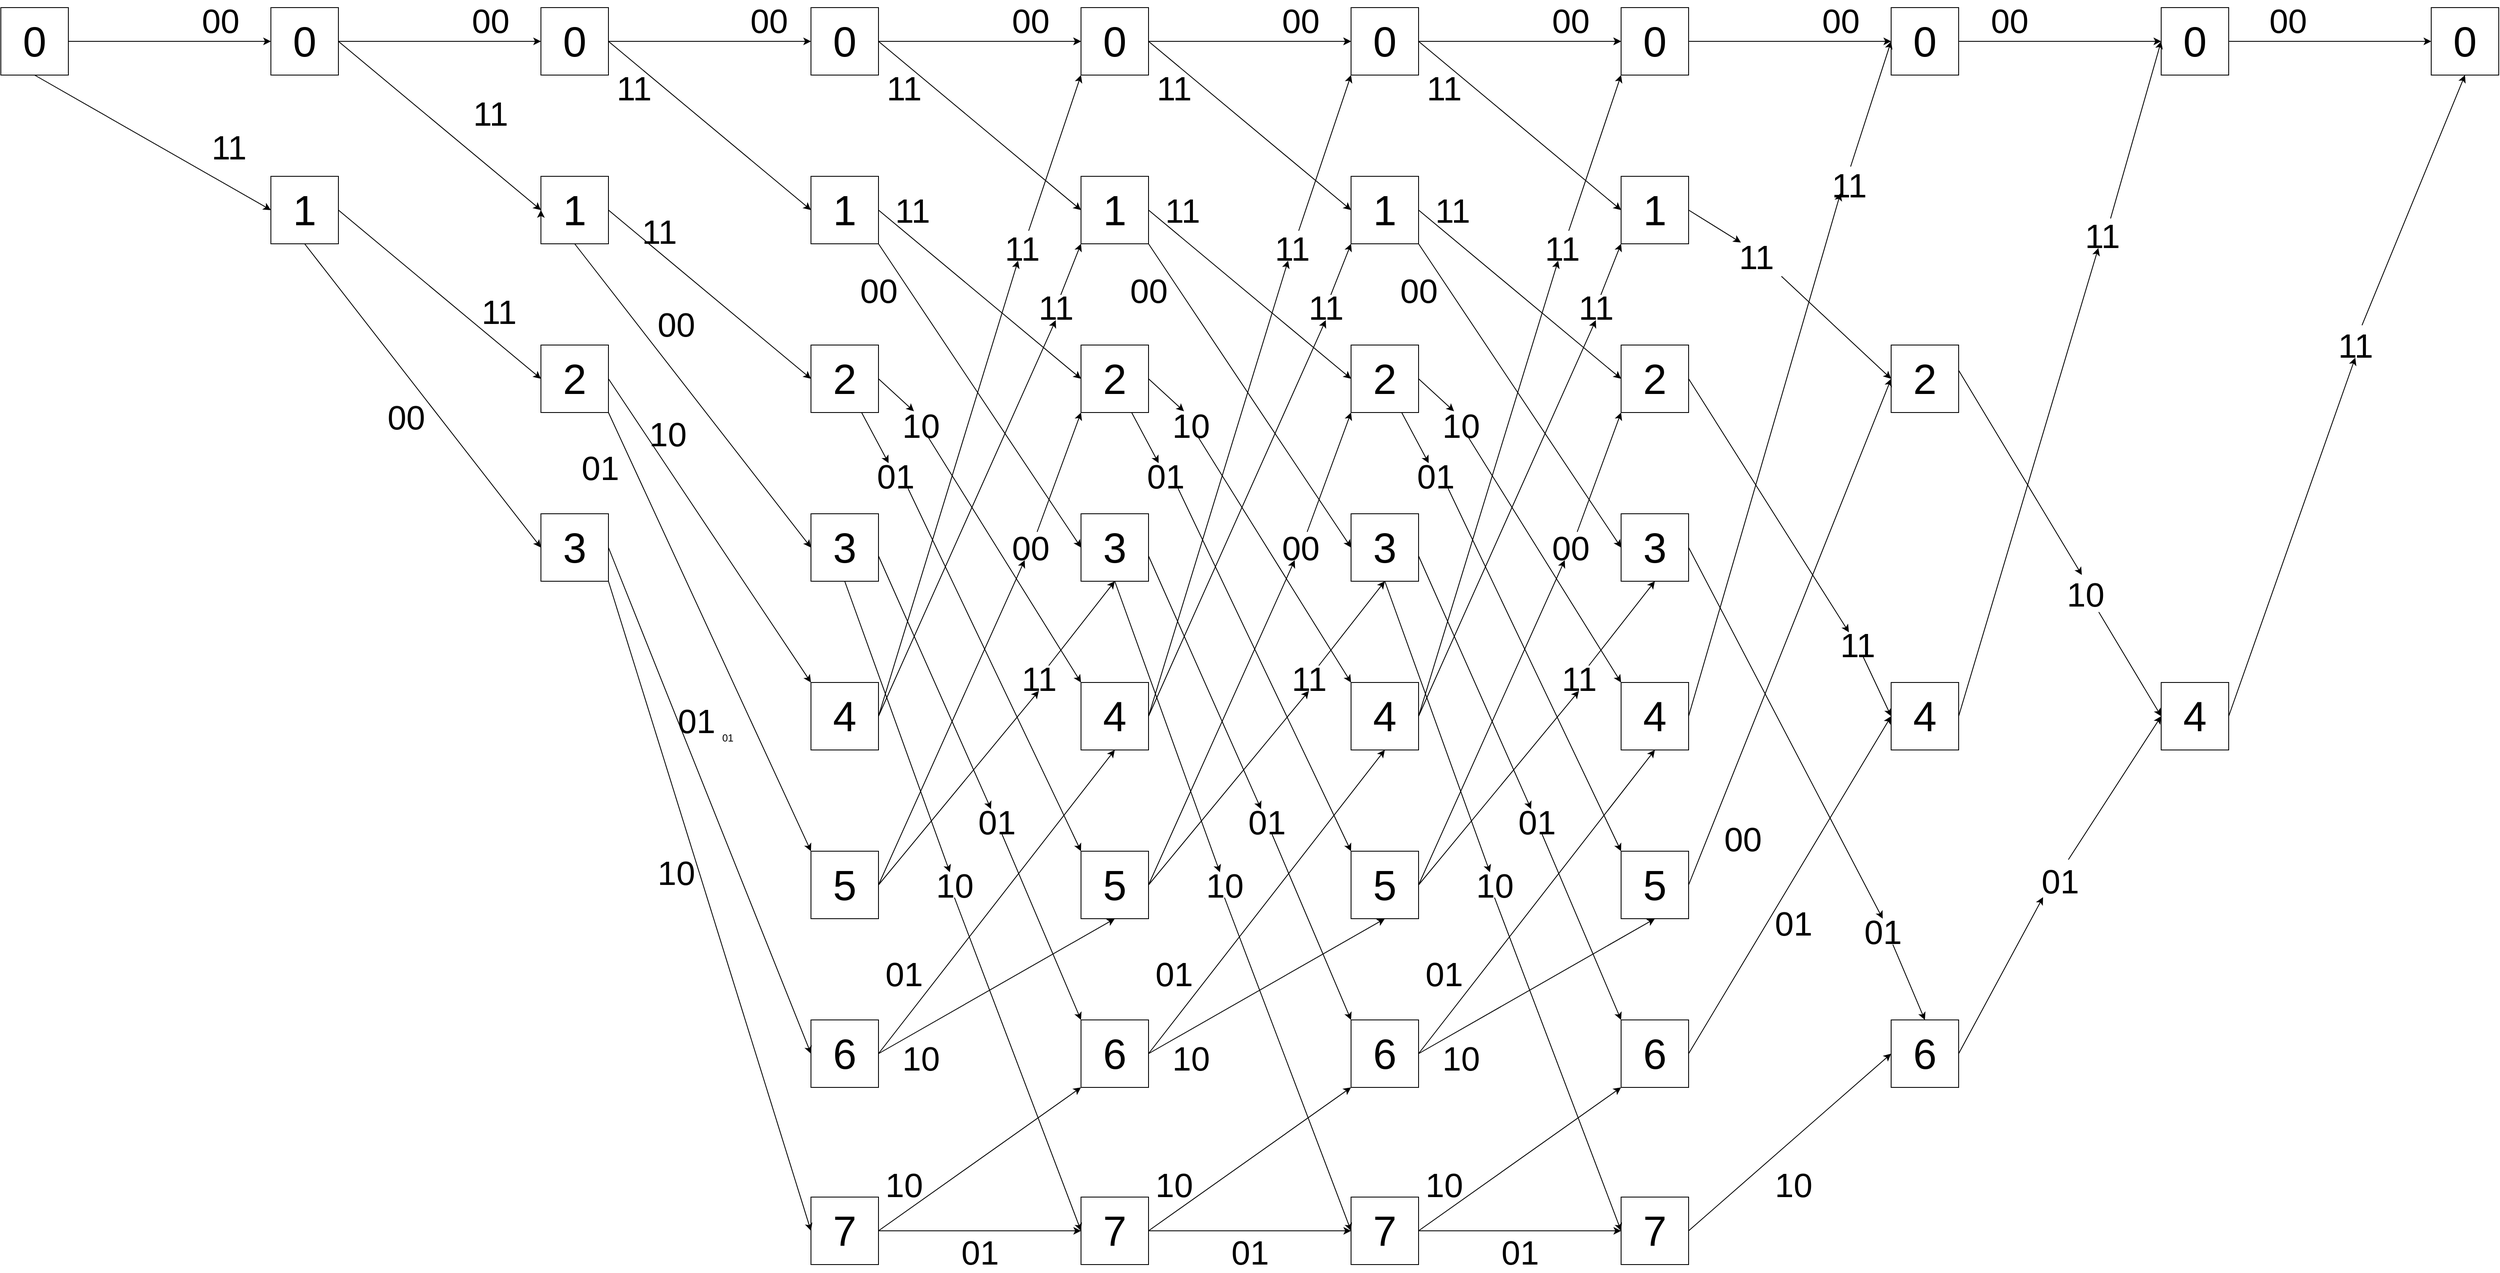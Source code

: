 <mxfile version="13.0.3" type="device" pages="2"><diagram id="F3zsb1J61-8HIGlt7qU-" name="Page-1"><mxGraphModel dx="2105" dy="2183" grid="1" gridSize="10" guides="1" tooltips="1" connect="1" arrows="1" fold="1" page="1" pageScale="1" pageWidth="827" pageHeight="1169" math="0" shadow="0"><root><mxCell id="0"/><mxCell id="1" parent="0"/><mxCell id="WnZ9W1i79_MeXRvPB704-50" style="edgeStyle=orthogonalEdgeStyle;rounded=0;orthogonalLoop=1;jettySize=auto;html=1;entryX=0;entryY=0.5;entryDx=0;entryDy=0;" parent="1" source="WnZ9W1i79_MeXRvPB704-1" target="WnZ9W1i79_MeXRvPB704-5" edge="1"><mxGeometry relative="1" as="geometry"/></mxCell><mxCell id="WnZ9W1i79_MeXRvPB704-1" value="&lt;font style=&quot;font-size: 50px&quot;&gt;0&lt;/font&gt;" style="whiteSpace=wrap;html=1;aspect=fixed;" parent="1" vertex="1"><mxGeometry x="-440" y="200" width="80" height="80" as="geometry"/></mxCell><mxCell id="WnZ9W1i79_MeXRvPB704-51" style="edgeStyle=orthogonalEdgeStyle;rounded=0;orthogonalLoop=1;jettySize=auto;html=1;entryX=0;entryY=0.5;entryDx=0;entryDy=0;" parent="1" source="WnZ9W1i79_MeXRvPB704-5" target="WnZ9W1i79_MeXRvPB704-6" edge="1"><mxGeometry relative="1" as="geometry"/></mxCell><mxCell id="WnZ9W1i79_MeXRvPB704-5" value="&lt;font style=&quot;font-size: 50px&quot;&gt;0&lt;/font&gt;" style="whiteSpace=wrap;html=1;aspect=fixed;" parent="1" vertex="1"><mxGeometry x="-120" y="200" width="80" height="80" as="geometry"/></mxCell><mxCell id="WnZ9W1i79_MeXRvPB704-52" style="edgeStyle=orthogonalEdgeStyle;rounded=0;orthogonalLoop=1;jettySize=auto;html=1;entryX=0;entryY=0.5;entryDx=0;entryDy=0;" parent="1" source="WnZ9W1i79_MeXRvPB704-6" target="WnZ9W1i79_MeXRvPB704-7" edge="1"><mxGeometry relative="1" as="geometry"/></mxCell><mxCell id="WnZ9W1i79_MeXRvPB704-6" value="&lt;font style=&quot;font-size: 50px&quot;&gt;0&lt;/font&gt;" style="whiteSpace=wrap;html=1;aspect=fixed;" parent="1" vertex="1"><mxGeometry x="200" y="200" width="80" height="80" as="geometry"/></mxCell><mxCell id="WnZ9W1i79_MeXRvPB704-53" style="edgeStyle=orthogonalEdgeStyle;rounded=0;orthogonalLoop=1;jettySize=auto;html=1;" parent="1" source="WnZ9W1i79_MeXRvPB704-7" target="WnZ9W1i79_MeXRvPB704-8" edge="1"><mxGeometry relative="1" as="geometry"/></mxCell><mxCell id="WnZ9W1i79_MeXRvPB704-7" value="&lt;font style=&quot;font-size: 50px&quot;&gt;0&lt;/font&gt;" style="whiteSpace=wrap;html=1;aspect=fixed;" parent="1" vertex="1"><mxGeometry x="520" y="200" width="80" height="80" as="geometry"/></mxCell><mxCell id="WnZ9W1i79_MeXRvPB704-8" value="&lt;font style=&quot;font-size: 50px&quot;&gt;0&lt;/font&gt;" style="whiteSpace=wrap;html=1;aspect=fixed;" parent="1" vertex="1"><mxGeometry x="840" y="200" width="80" height="80" as="geometry"/></mxCell><mxCell id="WnZ9W1i79_MeXRvPB704-9" value="&lt;font style=&quot;font-size: 50px&quot;&gt;0&lt;/font&gt;" style="whiteSpace=wrap;html=1;aspect=fixed;" parent="1" vertex="1"><mxGeometry x="1160" y="200" width="80" height="80" as="geometry"/></mxCell><mxCell id="WnZ9W1i79_MeXRvPB704-56" style="edgeStyle=orthogonalEdgeStyle;rounded=0;orthogonalLoop=1;jettySize=auto;html=1;entryX=0;entryY=0.5;entryDx=0;entryDy=0;" parent="1" source="WnZ9W1i79_MeXRvPB704-10" target="WnZ9W1i79_MeXRvPB704-11" edge="1"><mxGeometry relative="1" as="geometry"/></mxCell><mxCell id="WnZ9W1i79_MeXRvPB704-10" value="&lt;font style=&quot;font-size: 50px&quot;&gt;0&lt;/font&gt;" style="whiteSpace=wrap;html=1;aspect=fixed;" parent="1" vertex="1"><mxGeometry x="1480" y="200" width="80" height="80" as="geometry"/></mxCell><mxCell id="WnZ9W1i79_MeXRvPB704-57" style="edgeStyle=orthogonalEdgeStyle;rounded=0;orthogonalLoop=1;jettySize=auto;html=1;entryX=0;entryY=0.5;entryDx=0;entryDy=0;" parent="1" source="WnZ9W1i79_MeXRvPB704-11" target="WnZ9W1i79_MeXRvPB704-12" edge="1"><mxGeometry relative="1" as="geometry"/></mxCell><mxCell id="WnZ9W1i79_MeXRvPB704-11" value="&lt;font style=&quot;font-size: 50px&quot;&gt;0&lt;/font&gt;" style="whiteSpace=wrap;html=1;aspect=fixed;" parent="1" vertex="1"><mxGeometry x="1800" y="200" width="80" height="80" as="geometry"/></mxCell><mxCell id="WnZ9W1i79_MeXRvPB704-58" style="edgeStyle=orthogonalEdgeStyle;rounded=0;orthogonalLoop=1;jettySize=auto;html=1;entryX=0;entryY=0.5;entryDx=0;entryDy=0;" parent="1" source="WnZ9W1i79_MeXRvPB704-12" target="WnZ9W1i79_MeXRvPB704-13" edge="1"><mxGeometry relative="1" as="geometry"/></mxCell><mxCell id="WnZ9W1i79_MeXRvPB704-12" value="&lt;font style=&quot;font-size: 50px&quot;&gt;0&lt;/font&gt;" style="whiteSpace=wrap;html=1;aspect=fixed;" parent="1" vertex="1"><mxGeometry x="2120" y="200" width="80" height="80" as="geometry"/></mxCell><mxCell id="WnZ9W1i79_MeXRvPB704-13" value="&lt;font style=&quot;font-size: 50px&quot;&gt;0&lt;/font&gt;" style="whiteSpace=wrap;html=1;aspect=fixed;" parent="1" vertex="1"><mxGeometry x="2440" y="200" width="80" height="80" as="geometry"/></mxCell><mxCell id="WnZ9W1i79_MeXRvPB704-14" value="&lt;font style=&quot;font-size: 50px&quot;&gt;1&lt;/font&gt;" style="whiteSpace=wrap;html=1;aspect=fixed;" parent="1" vertex="1"><mxGeometry x="-120" y="400" width="80" height="80" as="geometry"/></mxCell><mxCell id="WnZ9W1i79_MeXRvPB704-15" value="&lt;font style=&quot;font-size: 50px&quot;&gt;1&lt;/font&gt;" style="whiteSpace=wrap;html=1;aspect=fixed;" parent="1" vertex="1"><mxGeometry x="200" y="400" width="80" height="80" as="geometry"/></mxCell><mxCell id="WnZ9W1i79_MeXRvPB704-16" value="&lt;font style=&quot;font-size: 50px&quot;&gt;1&lt;/font&gt;" style="whiteSpace=wrap;html=1;aspect=fixed;" parent="1" vertex="1"><mxGeometry x="520" y="400" width="80" height="80" as="geometry"/></mxCell><mxCell id="WnZ9W1i79_MeXRvPB704-17" value="&lt;font style=&quot;font-size: 50px&quot;&gt;1&lt;/font&gt;" style="whiteSpace=wrap;html=1;aspect=fixed;" parent="1" vertex="1"><mxGeometry x="840" y="400" width="80" height="80" as="geometry"/></mxCell><mxCell id="WnZ9W1i79_MeXRvPB704-18" value="&lt;font style=&quot;font-size: 50px&quot;&gt;1&lt;/font&gt;" style="whiteSpace=wrap;html=1;aspect=fixed;" parent="1" vertex="1"><mxGeometry x="1160" y="400" width="80" height="80" as="geometry"/></mxCell><mxCell id="WnZ9W1i79_MeXRvPB704-19" value="&lt;font style=&quot;font-size: 50px&quot;&gt;1&lt;/font&gt;" style="whiteSpace=wrap;html=1;aspect=fixed;" parent="1" vertex="1"><mxGeometry x="1480" y="400" width="80" height="80" as="geometry"/></mxCell><mxCell id="WnZ9W1i79_MeXRvPB704-21" value="&lt;font style=&quot;font-size: 50px&quot;&gt;2&lt;/font&gt;" style="whiteSpace=wrap;html=1;aspect=fixed;" parent="1" vertex="1"><mxGeometry x="200" y="600" width="80" height="80" as="geometry"/></mxCell><mxCell id="WnZ9W1i79_MeXRvPB704-22" value="&lt;font style=&quot;font-size: 50px&quot;&gt;2&lt;/font&gt;" style="whiteSpace=wrap;html=1;aspect=fixed;" parent="1" vertex="1"><mxGeometry x="520" y="600" width="80" height="80" as="geometry"/></mxCell><mxCell id="WnZ9W1i79_MeXRvPB704-23" value="&lt;font style=&quot;font-size: 50px&quot;&gt;2&lt;/font&gt;" style="whiteSpace=wrap;html=1;aspect=fixed;" parent="1" vertex="1"><mxGeometry x="840" y="600" width="80" height="80" as="geometry"/></mxCell><mxCell id="WnZ9W1i79_MeXRvPB704-24" value="&lt;font style=&quot;font-size: 50px&quot;&gt;2&lt;/font&gt;" style="whiteSpace=wrap;html=1;aspect=fixed;" parent="1" vertex="1"><mxGeometry x="1160" y="600" width="80" height="80" as="geometry"/></mxCell><mxCell id="WnZ9W1i79_MeXRvPB704-25" value="&lt;font style=&quot;font-size: 50px&quot;&gt;2&lt;/font&gt;" style="whiteSpace=wrap;html=1;aspect=fixed;" parent="1" vertex="1"><mxGeometry x="1480" y="600" width="80" height="80" as="geometry"/></mxCell><mxCell id="WnZ9W1i79_MeXRvPB704-26" value="&lt;font style=&quot;font-size: 50px&quot;&gt;2&lt;/font&gt;" style="whiteSpace=wrap;html=1;aspect=fixed;" parent="1" vertex="1"><mxGeometry x="1800" y="600" width="80" height="80" as="geometry"/></mxCell><mxCell id="WnZ9W1i79_MeXRvPB704-28" style="edgeStyle=orthogonalEdgeStyle;rounded=0;orthogonalLoop=1;jettySize=auto;html=1;exitX=0;exitY=0.75;exitDx=0;exitDy=0;entryX=0;entryY=0.5;entryDx=0;entryDy=0;" parent="1" source="WnZ9W1i79_MeXRvPB704-15" target="WnZ9W1i79_MeXRvPB704-15" edge="1"><mxGeometry relative="1" as="geometry"/></mxCell><mxCell id="WnZ9W1i79_MeXRvPB704-29" value="&lt;font style=&quot;font-size: 50px&quot;&gt;3&lt;/font&gt;" style="whiteSpace=wrap;html=1;aspect=fixed;" parent="1" vertex="1"><mxGeometry x="200" y="800" width="80" height="80" as="geometry"/></mxCell><mxCell id="WnZ9W1i79_MeXRvPB704-30" value="&lt;font style=&quot;font-size: 50px&quot;&gt;3&lt;/font&gt;" style="whiteSpace=wrap;html=1;aspect=fixed;" parent="1" vertex="1"><mxGeometry x="520" y="800" width="80" height="80" as="geometry"/></mxCell><mxCell id="WnZ9W1i79_MeXRvPB704-31" value="&lt;font style=&quot;font-size: 50px&quot;&gt;3&lt;/font&gt;" style="whiteSpace=wrap;html=1;aspect=fixed;" parent="1" vertex="1"><mxGeometry x="840" y="800" width="80" height="80" as="geometry"/></mxCell><mxCell id="WnZ9W1i79_MeXRvPB704-32" value="&lt;font style=&quot;font-size: 50px&quot;&gt;3&lt;/font&gt;" style="whiteSpace=wrap;html=1;aspect=fixed;" parent="1" vertex="1"><mxGeometry x="1160" y="800" width="80" height="80" as="geometry"/></mxCell><mxCell id="WnZ9W1i79_MeXRvPB704-33" value="&lt;font style=&quot;font-size: 50px&quot;&gt;3&lt;/font&gt;" style="whiteSpace=wrap;html=1;aspect=fixed;" parent="1" vertex="1"><mxGeometry x="1480" y="800" width="80" height="80" as="geometry"/></mxCell><mxCell id="WnZ9W1i79_MeXRvPB704-37" value="&lt;font style=&quot;font-size: 40px&quot;&gt;00&lt;/font&gt;" style="text;html=1;align=center;verticalAlign=middle;resizable=0;points=[];autosize=1;" parent="1" vertex="1"><mxGeometry x="440" y="200" width="60" height="30" as="geometry"/></mxCell><mxCell id="WnZ9W1i79_MeXRvPB704-39" value="&lt;font style=&quot;font-size: 40px&quot;&gt;00&lt;/font&gt;" style="text;html=1;align=center;verticalAlign=middle;resizable=0;points=[];autosize=1;" parent="1" vertex="1"><mxGeometry x="110" y="200" width="60" height="30" as="geometry"/></mxCell><mxCell id="WnZ9W1i79_MeXRvPB704-40" value="&lt;font style=&quot;font-size: 40px&quot;&gt;00&lt;/font&gt;" style="text;html=1;align=center;verticalAlign=middle;resizable=0;points=[];autosize=1;" parent="1" vertex="1"><mxGeometry x="-210" y="200" width="60" height="30" as="geometry"/></mxCell><mxCell id="WnZ9W1i79_MeXRvPB704-44" value="&lt;font style=&quot;font-size: 40px&quot;&gt;00&lt;/font&gt;" style="text;html=1;align=center;verticalAlign=middle;resizable=0;points=[];autosize=1;" parent="1" vertex="1"><mxGeometry x="750" y="200" width="60" height="30" as="geometry"/></mxCell><mxCell id="WnZ9W1i79_MeXRvPB704-45" value="&lt;font style=&quot;font-size: 40px&quot;&gt;00&lt;/font&gt;" style="text;html=1;align=center;verticalAlign=middle;resizable=0;points=[];autosize=1;" parent="1" vertex="1"><mxGeometry x="2240" y="200" width="60" height="30" as="geometry"/></mxCell><mxCell id="WnZ9W1i79_MeXRvPB704-46" value="&lt;font style=&quot;font-size: 40px&quot;&gt;00&lt;/font&gt;" style="text;html=1;align=center;verticalAlign=middle;resizable=0;points=[];autosize=1;" parent="1" vertex="1"><mxGeometry x="1910" y="200" width="60" height="30" as="geometry"/></mxCell><mxCell id="WnZ9W1i79_MeXRvPB704-47" value="&lt;font style=&quot;font-size: 40px&quot;&gt;00&lt;/font&gt;" style="text;html=1;align=center;verticalAlign=middle;resizable=0;points=[];autosize=1;" parent="1" vertex="1"><mxGeometry x="1710" y="200" width="60" height="30" as="geometry"/></mxCell><mxCell id="WnZ9W1i79_MeXRvPB704-60" value="" style="endArrow=classic;html=1;exitX=0.5;exitY=1;exitDx=0;exitDy=0;entryX=0;entryY=0.5;entryDx=0;entryDy=0;" parent="1" source="WnZ9W1i79_MeXRvPB704-1" target="WnZ9W1i79_MeXRvPB704-14" edge="1"><mxGeometry width="50" height="50" relative="1" as="geometry"><mxPoint x="650" y="420" as="sourcePoint"/><mxPoint x="700" y="370" as="targetPoint"/></mxGeometry></mxCell><mxCell id="WnZ9W1i79_MeXRvPB704-61" value="&lt;font style=&quot;font-size: 40px&quot;&gt;11&lt;/font&gt;" style="text;html=1;align=center;verticalAlign=middle;resizable=0;points=[];autosize=1;" parent="1" vertex="1"><mxGeometry x="-200" y="350" width="60" height="30" as="geometry"/></mxCell><mxCell id="WnZ9W1i79_MeXRvPB704-63" value="" style="endArrow=classic;html=1;exitX=1;exitY=0.5;exitDx=0;exitDy=0;" parent="1" source="WnZ9W1i79_MeXRvPB704-5" edge="1"><mxGeometry width="50" height="50" relative="1" as="geometry"><mxPoint x="390" y="280" as="sourcePoint"/><mxPoint x="200" y="440" as="targetPoint"/></mxGeometry></mxCell><mxCell id="WnZ9W1i79_MeXRvPB704-64" value="&lt;font style=&quot;font-size: 40px&quot;&gt;11&lt;/font&gt;" style="text;html=1;align=center;verticalAlign=middle;resizable=0;points=[];autosize=1;" parent="1" vertex="1"><mxGeometry x="110" y="310" width="60" height="30" as="geometry"/></mxCell><mxCell id="WnZ9W1i79_MeXRvPB704-65" value="" style="endArrow=classic;html=1;exitX=0.5;exitY=1;exitDx=0;exitDy=0;entryX=0;entryY=0.5;entryDx=0;entryDy=0;" parent="1" target="WnZ9W1i79_MeXRvPB704-16" edge="1"><mxGeometry width="50" height="50" relative="1" as="geometry"><mxPoint x="280" y="240" as="sourcePoint"/><mxPoint x="440" y="400" as="targetPoint"/></mxGeometry></mxCell><mxCell id="WnZ9W1i79_MeXRvPB704-66" value="&lt;font style=&quot;font-size: 40px&quot;&gt;11&lt;/font&gt;" style="text;html=1;align=center;verticalAlign=middle;resizable=0;points=[];autosize=1;" parent="1" vertex="1"><mxGeometry x="280" y="280" width="60" height="30" as="geometry"/></mxCell><mxCell id="WnZ9W1i79_MeXRvPB704-68" value="&lt;font style=&quot;font-size: 40px&quot;&gt;11&lt;/font&gt;" style="text;html=1;align=center;verticalAlign=middle;resizable=0;points=[];autosize=1;" parent="1" vertex="1"><mxGeometry x="600" y="280" width="60" height="30" as="geometry"/></mxCell><mxCell id="WnZ9W1i79_MeXRvPB704-71" value="" style="endArrow=classic;html=1;exitX=1;exitY=0.5;exitDx=0;exitDy=0;entryX=0;entryY=0.5;entryDx=0;entryDy=0;" parent="1" source="WnZ9W1i79_MeXRvPB704-14" target="WnZ9W1i79_MeXRvPB704-21" edge="1"><mxGeometry width="50" height="50" relative="1" as="geometry"><mxPoint x="400" y="480" as="sourcePoint"/><mxPoint x="560.0" y="640.0" as="targetPoint"/></mxGeometry></mxCell><mxCell id="WnZ9W1i79_MeXRvPB704-72" value="&lt;font style=&quot;font-size: 40px&quot;&gt;11&lt;br&gt;&lt;/font&gt;" style="text;html=1;align=center;verticalAlign=middle;resizable=0;points=[];autosize=1;" parent="1" vertex="1"><mxGeometry x="120" y="545" width="60" height="30" as="geometry"/></mxCell><mxCell id="WnZ9W1i79_MeXRvPB704-75" value="" style="endArrow=classic;html=1;exitX=0.5;exitY=1;exitDx=0;exitDy=0;entryX=0;entryY=0.5;entryDx=0;entryDy=0;" parent="1" source="WnZ9W1i79_MeXRvPB704-14" target="WnZ9W1i79_MeXRvPB704-29" edge="1"><mxGeometry width="50" height="50" relative="1" as="geometry"><mxPoint x="400" y="680" as="sourcePoint"/><mxPoint x="560.0" y="840.0" as="targetPoint"/></mxGeometry></mxCell><mxCell id="WnZ9W1i79_MeXRvPB704-76" value="&lt;font style=&quot;font-size: 40px&quot;&gt;00&lt;/font&gt;" style="text;html=1;align=center;verticalAlign=middle;resizable=0;points=[];autosize=1;" parent="1" vertex="1"><mxGeometry x="10" y="670" width="60" height="30" as="geometry"/></mxCell><mxCell id="WnZ9W1i79_MeXRvPB704-77" value="&lt;font style=&quot;font-size: 50px&quot;&gt;4&lt;/font&gt;" style="whiteSpace=wrap;html=1;aspect=fixed;" parent="1" vertex="1"><mxGeometry x="520" y="1000" width="80" height="80" as="geometry"/></mxCell><mxCell id="WnZ9W1i79_MeXRvPB704-78" value="&lt;font style=&quot;font-size: 50px&quot;&gt;4&lt;/font&gt;" style="whiteSpace=wrap;html=1;aspect=fixed;" parent="1" vertex="1"><mxGeometry x="840" y="1000" width="80" height="80" as="geometry"/></mxCell><mxCell id="WnZ9W1i79_MeXRvPB704-79" value="&lt;font style=&quot;font-size: 50px&quot;&gt;4&lt;/font&gt;" style="whiteSpace=wrap;html=1;aspect=fixed;" parent="1" vertex="1"><mxGeometry x="1160" y="1000" width="80" height="80" as="geometry"/></mxCell><mxCell id="WnZ9W1i79_MeXRvPB704-80" value="&lt;font style=&quot;font-size: 50px&quot;&gt;4&lt;/font&gt;" style="whiteSpace=wrap;html=1;aspect=fixed;" parent="1" vertex="1"><mxGeometry x="1480" y="1000" width="80" height="80" as="geometry"/></mxCell><mxCell id="WnZ9W1i79_MeXRvPB704-81" value="&lt;font style=&quot;font-size: 50px&quot;&gt;6&lt;/font&gt;" style="whiteSpace=wrap;html=1;aspect=fixed;" parent="1" vertex="1"><mxGeometry x="520" y="1400" width="80" height="80" as="geometry"/></mxCell><mxCell id="WnZ9W1i79_MeXRvPB704-82" value="&lt;font style=&quot;font-size: 50px&quot;&gt;6&lt;/font&gt;" style="whiteSpace=wrap;html=1;aspect=fixed;" parent="1" vertex="1"><mxGeometry x="840" y="1400" width="80" height="80" as="geometry"/></mxCell><mxCell id="WnZ9W1i79_MeXRvPB704-83" value="&lt;font style=&quot;font-size: 50px&quot;&gt;6&lt;/font&gt;" style="whiteSpace=wrap;html=1;aspect=fixed;" parent="1" vertex="1"><mxGeometry x="1160" y="1400" width="80" height="80" as="geometry"/></mxCell><mxCell id="WnZ9W1i79_MeXRvPB704-84" value="&lt;font style=&quot;font-size: 50px&quot;&gt;6&lt;/font&gt;" style="whiteSpace=wrap;html=1;aspect=fixed;" parent="1" vertex="1"><mxGeometry x="1480" y="1400" width="80" height="80" as="geometry"/></mxCell><mxCell id="WnZ9W1i79_MeXRvPB704-85" value="&lt;font style=&quot;font-size: 50px&quot;&gt;5&lt;/font&gt;" style="whiteSpace=wrap;html=1;aspect=fixed;" parent="1" vertex="1"><mxGeometry x="520" y="1200" width="80" height="80" as="geometry"/></mxCell><mxCell id="WnZ9W1i79_MeXRvPB704-86" value="&lt;font style=&quot;font-size: 50px&quot;&gt;5&lt;/font&gt;" style="whiteSpace=wrap;html=1;aspect=fixed;" parent="1" vertex="1"><mxGeometry x="840" y="1200" width="80" height="80" as="geometry"/></mxCell><mxCell id="WnZ9W1i79_MeXRvPB704-87" value="&lt;font style=&quot;font-size: 50px&quot;&gt;5&lt;/font&gt;" style="whiteSpace=wrap;html=1;aspect=fixed;" parent="1" vertex="1"><mxGeometry x="1160" y="1200" width="80" height="80" as="geometry"/></mxCell><mxCell id="WnZ9W1i79_MeXRvPB704-88" value="&lt;font style=&quot;font-size: 50px&quot;&gt;5&lt;/font&gt;" style="whiteSpace=wrap;html=1;aspect=fixed;" parent="1" vertex="1"><mxGeometry x="1480" y="1200" width="80" height="80" as="geometry"/></mxCell><mxCell id="WnZ9W1i79_MeXRvPB704-89" value="&lt;font style=&quot;font-size: 50px&quot;&gt;7&lt;/font&gt;" style="whiteSpace=wrap;html=1;aspect=fixed;" parent="1" vertex="1"><mxGeometry x="520" y="1610" width="80" height="80" as="geometry"/></mxCell><mxCell id="WnZ9W1i79_MeXRvPB704-90" value="&lt;font style=&quot;font-size: 50px&quot;&gt;7&lt;/font&gt;" style="whiteSpace=wrap;html=1;aspect=fixed;" parent="1" vertex="1"><mxGeometry x="840" y="1610" width="80" height="80" as="geometry"/></mxCell><mxCell id="WnZ9W1i79_MeXRvPB704-91" value="&lt;font style=&quot;font-size: 50px&quot;&gt;7&lt;/font&gt;" style="whiteSpace=wrap;html=1;aspect=fixed;" parent="1" vertex="1"><mxGeometry x="1160" y="1610" width="80" height="80" as="geometry"/></mxCell><mxCell id="WnZ9W1i79_MeXRvPB704-92" value="&lt;font style=&quot;font-size: 50px&quot;&gt;7&lt;/font&gt;" style="whiteSpace=wrap;html=1;aspect=fixed;" parent="1" vertex="1"><mxGeometry x="1480" y="1610" width="80" height="80" as="geometry"/></mxCell><mxCell id="WnZ9W1i79_MeXRvPB704-93" value="&lt;font style=&quot;font-size: 50px&quot;&gt;4&lt;/font&gt;" style="whiteSpace=wrap;html=1;aspect=fixed;" parent="1" vertex="1"><mxGeometry x="1800" y="1000" width="80" height="80" as="geometry"/></mxCell><mxCell id="WnZ9W1i79_MeXRvPB704-94" value="&lt;font style=&quot;font-size: 50px&quot;&gt;6&lt;/font&gt;" style="whiteSpace=wrap;html=1;aspect=fixed;" parent="1" vertex="1"><mxGeometry x="1800" y="1400" width="80" height="80" as="geometry"/></mxCell><mxCell id="WnZ9W1i79_MeXRvPB704-96" value="&lt;font style=&quot;font-size: 50px&quot;&gt;4&lt;/font&gt;" style="whiteSpace=wrap;html=1;aspect=fixed;" parent="1" vertex="1"><mxGeometry x="2120" y="1000" width="80" height="80" as="geometry"/></mxCell><mxCell id="WnZ9W1i79_MeXRvPB704-100" value="" style="endArrow=classic;html=1;exitX=1;exitY=0.5;exitDx=0;exitDy=0;entryX=0;entryY=0.5;entryDx=0;entryDy=0;" parent="1" source="WnZ9W1i79_MeXRvPB704-29" target="WnZ9W1i79_MeXRvPB704-81" edge="1"><mxGeometry width="50" height="50" relative="1" as="geometry"><mxPoint x="910" y="790" as="sourcePoint"/><mxPoint x="760" y="1400" as="targetPoint"/></mxGeometry></mxCell><mxCell id="WnZ9W1i79_MeXRvPB704-102" value="" style="endArrow=classic;html=1;entryX=0;entryY=0.5;entryDx=0;entryDy=0;exitX=1;exitY=1;exitDx=0;exitDy=0;" parent="1" source="WnZ9W1i79_MeXRvPB704-29" target="WnZ9W1i79_MeXRvPB704-89" edge="1"><mxGeometry width="50" height="50" relative="1" as="geometry"><mxPoint x="640" y="880" as="sourcePoint"/><mxPoint x="960" y="740" as="targetPoint"/></mxGeometry></mxCell><mxCell id="WnZ9W1i79_MeXRvPB704-107" value="" style="endArrow=classic;html=1;exitX=1;exitY=0.5;exitDx=0;exitDy=0;entryX=0;entryY=0;entryDx=0;entryDy=0;" parent="1" source="WnZ9W1i79_MeXRvPB704-21" target="WnZ9W1i79_MeXRvPB704-77" edge="1"><mxGeometry width="50" height="50" relative="1" as="geometry"><mxPoint x="910" y="790" as="sourcePoint"/><mxPoint x="960" y="740" as="targetPoint"/></mxGeometry></mxCell><mxCell id="WnZ9W1i79_MeXRvPB704-110" value="" style="endArrow=classic;html=1;exitX=1;exitY=1;exitDx=0;exitDy=0;entryX=0;entryY=0;entryDx=0;entryDy=0;" parent="1" source="WnZ9W1i79_MeXRvPB704-21" target="WnZ9W1i79_MeXRvPB704-85" edge="1"><mxGeometry width="50" height="50" relative="1" as="geometry"><mxPoint x="650" y="650" as="sourcePoint"/><mxPoint x="770" y="1010" as="targetPoint"/></mxGeometry></mxCell><mxCell id="WnZ9W1i79_MeXRvPB704-111" value="" style="endArrow=classic;html=1;exitX=0.5;exitY=1;exitDx=0;exitDy=0;entryX=0;entryY=0.5;entryDx=0;entryDy=0;" parent="1" source="WnZ9W1i79_MeXRvPB704-15" target="WnZ9W1i79_MeXRvPB704-30" edge="1"><mxGeometry width="50" height="50" relative="1" as="geometry"><mxPoint x="650" y="690" as="sourcePoint"/><mxPoint x="770" y="1010" as="targetPoint"/></mxGeometry></mxCell><mxCell id="WnZ9W1i79_MeXRvPB704-112" value="" style="endArrow=classic;html=1;exitX=1;exitY=0.5;exitDx=0;exitDy=0;entryX=0;entryY=0.5;entryDx=0;entryDy=0;" parent="1" source="WnZ9W1i79_MeXRvPB704-15" target="WnZ9W1i79_MeXRvPB704-22" edge="1"><mxGeometry width="50" height="50" relative="1" as="geometry"><mxPoint x="660" y="700" as="sourcePoint"/><mxPoint x="780" y="1020" as="targetPoint"/></mxGeometry></mxCell><mxCell id="WnZ9W1i79_MeXRvPB704-122" value="" style="endArrow=classic;html=1;exitX=0.633;exitY=-0.183;exitDx=0;exitDy=0;entryX=0;entryY=1;entryDx=0;entryDy=0;exitPerimeter=0;" parent="1" source="gF39ZvdSbY2NMCF6g9BP-20" target="WnZ9W1i79_MeXRvPB704-8" edge="1"><mxGeometry width="50" height="50" relative="1" as="geometry"><mxPoint x="920" y="880" as="sourcePoint"/><mxPoint x="970" y="830" as="targetPoint"/></mxGeometry></mxCell><mxCell id="WnZ9W1i79_MeXRvPB704-123" value="" style="endArrow=classic;html=1;entryX=0;entryY=1;entryDx=0;entryDy=0;exitX=0.6;exitY=0.017;exitDx=0;exitDy=0;exitPerimeter=0;" parent="1" source="gF39ZvdSbY2NMCF6g9BP-22" target="WnZ9W1i79_MeXRvPB704-17" edge="1"><mxGeometry width="50" height="50" relative="1" as="geometry"><mxPoint x="720" y="1040" as="sourcePoint"/><mxPoint x="850" y="290" as="targetPoint"/></mxGeometry></mxCell><mxCell id="WnZ9W1i79_MeXRvPB704-125" value="" style="endArrow=classic;html=1;exitX=0.633;exitY=-0.117;exitDx=0;exitDy=0;entryX=0;entryY=1;entryDx=0;entryDy=0;exitPerimeter=0;" parent="1" source="gF39ZvdSbY2NMCF6g9BP-24" target="WnZ9W1i79_MeXRvPB704-23" edge="1"><mxGeometry width="50" height="50" relative="1" as="geometry"><mxPoint x="720" y="1240" as="sourcePoint"/><mxPoint x="840" y="480" as="targetPoint"/></mxGeometry></mxCell><mxCell id="WnZ9W1i79_MeXRvPB704-126" value="" style="endArrow=classic;html=1;entryX=0.5;entryY=1;entryDx=0;entryDy=0;" parent="1" source="gF39ZvdSbY2NMCF6g9BP-26" target="WnZ9W1i79_MeXRvPB704-31" edge="1"><mxGeometry width="50" height="50" relative="1" as="geometry"><mxPoint x="600" y="1240" as="sourcePoint"/><mxPoint x="840" y="680" as="targetPoint"/></mxGeometry></mxCell><mxCell id="WnZ9W1i79_MeXRvPB704-129" value="" style="endArrow=classic;html=1;entryX=0.5;entryY=1;entryDx=0;entryDy=0;" parent="1" target="WnZ9W1i79_MeXRvPB704-78" edge="1"><mxGeometry width="50" height="50" relative="1" as="geometry"><mxPoint x="600" y="1440" as="sourcePoint"/><mxPoint x="840" y="890" as="targetPoint"/></mxGeometry></mxCell><mxCell id="WnZ9W1i79_MeXRvPB704-130" value="" style="endArrow=classic;html=1;entryX=0.5;entryY=1;entryDx=0;entryDy=0;exitX=1;exitY=0.5;exitDx=0;exitDy=0;" parent="1" source="WnZ9W1i79_MeXRvPB704-81" target="WnZ9W1i79_MeXRvPB704-86" edge="1"><mxGeometry width="50" height="50" relative="1" as="geometry"><mxPoint x="720" y="1450" as="sourcePoint"/><mxPoint x="880" y="1090" as="targetPoint"/></mxGeometry></mxCell><mxCell id="WnZ9W1i79_MeXRvPB704-131" value="" style="endArrow=classic;html=1;entryX=0;entryY=1;entryDx=0;entryDy=0;" parent="1" target="WnZ9W1i79_MeXRvPB704-82" edge="1"><mxGeometry width="50" height="50" relative="1" as="geometry"><mxPoint x="600" y="1650" as="sourcePoint"/><mxPoint x="960" y="1100" as="targetPoint"/></mxGeometry></mxCell><mxCell id="WnZ9W1i79_MeXRvPB704-132" value="" style="endArrow=classic;html=1;entryX=0;entryY=0.5;entryDx=0;entryDy=0;exitX=1;exitY=0.5;exitDx=0;exitDy=0;" parent="1" source="WnZ9W1i79_MeXRvPB704-89" target="WnZ9W1i79_MeXRvPB704-90" edge="1"><mxGeometry width="50" height="50" relative="1" as="geometry"><mxPoint x="840" y="1660" as="sourcePoint"/><mxPoint x="1000" y="1300" as="targetPoint"/></mxGeometry></mxCell><mxCell id="WnZ9W1i79_MeXRvPB704-135" style="edgeStyle=orthogonalEdgeStyle;rounded=0;orthogonalLoop=1;jettySize=auto;html=1;entryX=0;entryY=0.5;entryDx=0;entryDy=0;" parent="1" edge="1"><mxGeometry relative="1" as="geometry"><mxPoint x="720" y="240" as="sourcePoint"/><mxPoint x="840" y="240" as="targetPoint"/></mxGeometry></mxCell><mxCell id="WnZ9W1i79_MeXRvPB704-136" value="" style="endArrow=classic;html=1;exitX=1;exitY=0.5;exitDx=0;exitDy=0;entryX=0;entryY=0.5;entryDx=0;entryDy=0;" parent="1" source="WnZ9W1i79_MeXRvPB704-7" edge="1"><mxGeometry width="50" height="50" relative="1" as="geometry"><mxPoint x="680" y="280" as="sourcePoint"/><mxPoint x="840" y="440" as="targetPoint"/></mxGeometry></mxCell><mxCell id="WnZ9W1i79_MeXRvPB704-137" value="" style="endArrow=classic;html=1;" parent="1" source="gF39ZvdSbY2NMCF6g9BP-9" edge="1"><mxGeometry width="50" height="50" relative="1" as="geometry"><mxPoint x="600" y="850" as="sourcePoint"/><mxPoint x="840" y="1400" as="targetPoint"/></mxGeometry></mxCell><mxCell id="WnZ9W1i79_MeXRvPB704-138" value="" style="endArrow=classic;html=1;entryX=0;entryY=0.5;entryDx=0;entryDy=0;exitX=0.5;exitY=1;exitDx=0;exitDy=0;" parent="1" source="gF39ZvdSbY2NMCF6g9BP-10" edge="1"><mxGeometry width="50" height="50" relative="1" as="geometry"><mxPoint x="710" y="1070" as="sourcePoint"/><mxPoint x="840" y="1650" as="targetPoint"/></mxGeometry></mxCell><mxCell id="WnZ9W1i79_MeXRvPB704-139" value="" style="endArrow=classic;html=1;entryX=0;entryY=0;entryDx=0;entryDy=0;" parent="1" source="gF39ZvdSbY2NMCF6g9BP-7" edge="1"><mxGeometry width="50" height="50" relative="1" as="geometry"><mxPoint x="720" y="680" as="sourcePoint"/><mxPoint x="840" y="1000" as="targetPoint"/></mxGeometry></mxCell><mxCell id="WnZ9W1i79_MeXRvPB704-140" value="" style="endArrow=classic;html=1;exitX=0.75;exitY=1;exitDx=0;exitDy=0;entryX=0;entryY=0;entryDx=0;entryDy=0;" parent="1" source="gF39ZvdSbY2NMCF6g9BP-8" edge="1"><mxGeometry width="50" height="50" relative="1" as="geometry"><mxPoint x="700" y="680" as="sourcePoint"/><mxPoint x="840" y="1200" as="targetPoint"/></mxGeometry></mxCell><mxCell id="WnZ9W1i79_MeXRvPB704-141" value="" style="endArrow=classic;html=1;exitX=1;exitY=1;exitDx=0;exitDy=0;entryX=0;entryY=0.5;entryDx=0;entryDy=0;" parent="1" source="WnZ9W1i79_MeXRvPB704-16" edge="1"><mxGeometry width="50" height="50" relative="1" as="geometry"><mxPoint x="680" y="480" as="sourcePoint"/><mxPoint x="840" y="840" as="targetPoint"/></mxGeometry></mxCell><mxCell id="WnZ9W1i79_MeXRvPB704-142" value="" style="endArrow=classic;html=1;exitX=1;exitY=0.5;exitDx=0;exitDy=0;entryX=0;entryY=0.5;entryDx=0;entryDy=0;" parent="1" source="WnZ9W1i79_MeXRvPB704-16" edge="1"><mxGeometry width="50" height="50" relative="1" as="geometry"><mxPoint x="720" y="480" as="sourcePoint"/><mxPoint x="840" y="640" as="targetPoint"/></mxGeometry></mxCell><mxCell id="WnZ9W1i79_MeXRvPB704-143" value="&lt;font style=&quot;font-size: 40px&quot;&gt;11&lt;/font&gt;" style="text;html=1;align=center;verticalAlign=middle;resizable=0;points=[];autosize=1;" parent="1" vertex="1"><mxGeometry x="310" y="450" width="60" height="30" as="geometry"/></mxCell><mxCell id="WnZ9W1i79_MeXRvPB704-144" value="&lt;span style=&quot;font-size: 40px&quot;&gt;00&lt;/span&gt;" style="text;html=1;align=center;verticalAlign=middle;resizable=0;points=[];autosize=1;" parent="1" vertex="1"><mxGeometry x="330" y="560" width="60" height="30" as="geometry"/></mxCell><mxCell id="WnZ9W1i79_MeXRvPB704-149" value="&lt;span style=&quot;font-size: 40px&quot;&gt;10&lt;/span&gt;" style="text;html=1;align=center;verticalAlign=middle;resizable=0;points=[];autosize=1;" parent="1" vertex="1"><mxGeometry x="320" y="690" width="60" height="30" as="geometry"/></mxCell><mxCell id="WnZ9W1i79_MeXRvPB704-150" value="&lt;span style=&quot;font-size: 40px&quot;&gt;01&lt;/span&gt;" style="text;html=1;align=center;verticalAlign=middle;resizable=0;points=[];autosize=1;" parent="1" vertex="1"><mxGeometry x="240" y="730" width="60" height="30" as="geometry"/></mxCell><mxCell id="gF39ZvdSbY2NMCF6g9BP-1" value="01" style="text;html=1;align=center;verticalAlign=middle;resizable=0;points=[];autosize=1;" parent="1" vertex="1"><mxGeometry x="406" y="1056" width="30" height="20" as="geometry"/></mxCell><mxCell id="gF39ZvdSbY2NMCF6g9BP-2" value="&lt;span style=&quot;font-size: 40px&quot;&gt;01&lt;/span&gt;" style="text;html=1;align=center;verticalAlign=middle;resizable=0;points=[];autosize=1;" parent="1" vertex="1"><mxGeometry x="354" y="1030" width="60" height="30" as="geometry"/></mxCell><mxCell id="gF39ZvdSbY2NMCF6g9BP-3" value="&lt;font style=&quot;font-size: 40px&quot;&gt;10&lt;/font&gt;" style="text;html=1;align=center;verticalAlign=middle;resizable=0;points=[];autosize=1;" parent="1" vertex="1"><mxGeometry x="330" y="1210" width="60" height="30" as="geometry"/></mxCell><mxCell id="gF39ZvdSbY2NMCF6g9BP-5" value="&lt;font style=&quot;font-size: 40px&quot;&gt;11&lt;/font&gt;" style="text;html=1;align=center;verticalAlign=middle;resizable=0;points=[];autosize=1;" parent="1" vertex="1"><mxGeometry x="610" y="425" width="60" height="30" as="geometry"/></mxCell><mxCell id="gF39ZvdSbY2NMCF6g9BP-6" value="&lt;font style=&quot;font-size: 40px&quot;&gt;00&lt;/font&gt;" style="text;html=1;align=center;verticalAlign=middle;resizable=0;points=[];autosize=1;" parent="1" vertex="1"><mxGeometry x="570" y="520" width="60" height="30" as="geometry"/></mxCell><mxCell id="gF39ZvdSbY2NMCF6g9BP-15" value="&lt;font style=&quot;font-size: 40px&quot;&gt;01&lt;/font&gt;" style="text;html=1;align=center;verticalAlign=middle;resizable=0;points=[];autosize=1;" parent="1" vertex="1"><mxGeometry x="600" y="1330" width="60" height="30" as="geometry"/></mxCell><mxCell id="gF39ZvdSbY2NMCF6g9BP-16" value="&lt;font style=&quot;font-size: 40px&quot;&gt;10&lt;/font&gt;" style="text;html=1;align=center;verticalAlign=middle;resizable=0;points=[];autosize=1;" parent="1" vertex="1"><mxGeometry x="620" y="1430" width="60" height="30" as="geometry"/></mxCell><mxCell id="gF39ZvdSbY2NMCF6g9BP-17" value="&lt;font style=&quot;font-size: 40px&quot;&gt;10&lt;/font&gt;" style="text;html=1;align=center;verticalAlign=middle;resizable=0;points=[];autosize=1;" parent="1" vertex="1"><mxGeometry x="600" y="1580" width="60" height="30" as="geometry"/></mxCell><mxCell id="gF39ZvdSbY2NMCF6g9BP-18" value="&lt;font style=&quot;font-size: 40px&quot;&gt;01&lt;/font&gt;" style="text;html=1;align=center;verticalAlign=middle;resizable=0;points=[];autosize=1;" parent="1" vertex="1"><mxGeometry x="690" y="1660" width="60" height="30" as="geometry"/></mxCell><mxCell id="gF39ZvdSbY2NMCF6g9BP-26" value="&lt;font style=&quot;font-size: 40px&quot;&gt;11&lt;/font&gt;" style="text;html=1;align=center;verticalAlign=middle;resizable=0;points=[];autosize=1;" parent="1" vertex="1"><mxGeometry x="760" y="980" width="60" height="30" as="geometry"/></mxCell><mxCell id="gF39ZvdSbY2NMCF6g9BP-28" value="" style="endArrow=classic;html=1;entryX=0.5;entryY=1;entryDx=0;entryDy=0;" parent="1" target="gF39ZvdSbY2NMCF6g9BP-26" edge="1"><mxGeometry width="50" height="50" relative="1" as="geometry"><mxPoint x="600" y="1240" as="sourcePoint"/><mxPoint x="880" y="880" as="targetPoint"/></mxGeometry></mxCell><mxCell id="gF39ZvdSbY2NMCF6g9BP-9" value="&lt;font style=&quot;font-size: 40px&quot;&gt;01&lt;/font&gt;" style="text;html=1;align=center;verticalAlign=middle;resizable=0;points=[];autosize=1;" parent="1" vertex="1"><mxGeometry x="710" y="1150" width="60" height="30" as="geometry"/></mxCell><mxCell id="gF39ZvdSbY2NMCF6g9BP-29" value="" style="endArrow=classic;html=1;" parent="1" target="gF39ZvdSbY2NMCF6g9BP-9" edge="1"><mxGeometry width="50" height="50" relative="1" as="geometry"><mxPoint x="600" y="850" as="sourcePoint"/><mxPoint x="840" y="1400" as="targetPoint"/></mxGeometry></mxCell><mxCell id="gF39ZvdSbY2NMCF6g9BP-10" value="&lt;font style=&quot;font-size: 40px&quot;&gt;10&lt;/font&gt;" style="text;html=1;align=center;verticalAlign=middle;resizable=0;points=[];autosize=1;" parent="1" vertex="1"><mxGeometry x="660" y="1225" width="60" height="30" as="geometry"/></mxCell><mxCell id="gF39ZvdSbY2NMCF6g9BP-30" value="" style="endArrow=classic;html=1;exitX=0.5;exitY=1;exitDx=0;exitDy=0;" parent="1" source="WnZ9W1i79_MeXRvPB704-30" target="gF39ZvdSbY2NMCF6g9BP-10" edge="1"><mxGeometry width="50" height="50" relative="1" as="geometry"><mxPoint x="560" y="880" as="sourcePoint"/><mxPoint x="840" y="1650" as="targetPoint"/></mxGeometry></mxCell><mxCell id="gF39ZvdSbY2NMCF6g9BP-24" value="&lt;span style=&quot;font-size: 40px&quot;&gt;00&lt;/span&gt;" style="text;html=1;align=center;verticalAlign=middle;resizable=0;points=[];autosize=1;" parent="1" vertex="1"><mxGeometry x="750" y="825" width="60" height="30" as="geometry"/></mxCell><mxCell id="gF39ZvdSbY2NMCF6g9BP-31" value="" style="endArrow=classic;html=1;exitX=1;exitY=0.5;exitDx=0;exitDy=0;" parent="1" source="WnZ9W1i79_MeXRvPB704-85" target="gF39ZvdSbY2NMCF6g9BP-24" edge="1"><mxGeometry width="50" height="50" relative="1" as="geometry"><mxPoint x="600" y="1240" as="sourcePoint"/><mxPoint x="840" y="680" as="targetPoint"/></mxGeometry></mxCell><mxCell id="gF39ZvdSbY2NMCF6g9BP-8" value="&lt;font style=&quot;font-size: 40px&quot;&gt;01&lt;/font&gt;" style="text;html=1;align=center;verticalAlign=middle;resizable=0;points=[];autosize=1;" parent="1" vertex="1"><mxGeometry x="590" y="740" width="60" height="30" as="geometry"/></mxCell><mxCell id="gF39ZvdSbY2NMCF6g9BP-32" value="" style="endArrow=classic;html=1;exitX=0.75;exitY=1;exitDx=0;exitDy=0;" parent="1" source="WnZ9W1i79_MeXRvPB704-22" target="gF39ZvdSbY2NMCF6g9BP-8" edge="1"><mxGeometry width="50" height="50" relative="1" as="geometry"><mxPoint x="580" y="680" as="sourcePoint"/><mxPoint x="840" y="1200" as="targetPoint"/></mxGeometry></mxCell><mxCell id="gF39ZvdSbY2NMCF6g9BP-7" value="&lt;font style=&quot;font-size: 40px&quot;&gt;10&lt;/font&gt;" style="text;html=1;align=center;verticalAlign=middle;resizable=0;points=[];autosize=1;" parent="1" vertex="1"><mxGeometry x="620" y="680" width="60" height="30" as="geometry"/></mxCell><mxCell id="gF39ZvdSbY2NMCF6g9BP-33" value="" style="endArrow=classic;html=1;exitX=1;exitY=0.5;exitDx=0;exitDy=0;entryX=0.367;entryY=-0.05;entryDx=0;entryDy=0;entryPerimeter=0;" parent="1" source="WnZ9W1i79_MeXRvPB704-22" target="gF39ZvdSbY2NMCF6g9BP-7" edge="1"><mxGeometry width="50" height="50" relative="1" as="geometry"><mxPoint x="600" y="640" as="sourcePoint"/><mxPoint x="840" y="1000" as="targetPoint"/></mxGeometry></mxCell><mxCell id="gF39ZvdSbY2NMCF6g9BP-22" value="&lt;font style=&quot;font-size: 40px&quot;&gt;11&lt;/font&gt;" style="text;html=1;align=center;verticalAlign=middle;resizable=0;points=[];autosize=1;" parent="1" vertex="1"><mxGeometry x="780" y="540" width="60" height="30" as="geometry"/></mxCell><mxCell id="gF39ZvdSbY2NMCF6g9BP-34" value="" style="endArrow=classic;html=1;entryX=0.5;entryY=1.017;entryDx=0;entryDy=0;exitX=1;exitY=0.5;exitDx=0;exitDy=0;entryPerimeter=0;" parent="1" source="WnZ9W1i79_MeXRvPB704-77" target="gF39ZvdSbY2NMCF6g9BP-22" edge="1"><mxGeometry width="50" height="50" relative="1" as="geometry"><mxPoint x="600" y="1040" as="sourcePoint"/><mxPoint x="840" y="480" as="targetPoint"/></mxGeometry></mxCell><mxCell id="gF39ZvdSbY2NMCF6g9BP-20" value="&lt;font style=&quot;font-size: 40px&quot;&gt;11&lt;/font&gt;" style="text;html=1;align=center;verticalAlign=middle;resizable=0;points=[];autosize=1;" parent="1" vertex="1"><mxGeometry x="740" y="470" width="60" height="30" as="geometry"/></mxCell><mxCell id="gF39ZvdSbY2NMCF6g9BP-35" value="" style="endArrow=classic;html=1;exitX=1;exitY=0.5;exitDx=0;exitDy=0;" parent="1" source="WnZ9W1i79_MeXRvPB704-77" target="gF39ZvdSbY2NMCF6g9BP-20" edge="1"><mxGeometry width="50" height="50" relative="1" as="geometry"><mxPoint x="600" y="1040" as="sourcePoint"/><mxPoint x="840" y="280" as="targetPoint"/></mxGeometry></mxCell><mxCell id="gF39ZvdSbY2NMCF6g9BP-159" value="" style="endArrow=classic;html=1;entryX=0;entryY=0.5;entryDx=0;entryDy=0;" parent="1" target="WnZ9W1i79_MeXRvPB704-94" edge="1"><mxGeometry width="50" height="50" relative="1" as="geometry"><mxPoint x="1560.0" y="1650" as="sourcePoint"/><mxPoint x="1840.0" y="1280" as="targetPoint"/></mxGeometry></mxCell><mxCell id="gF39ZvdSbY2NMCF6g9BP-160" value="" style="endArrow=classic;html=1;entryX=0;entryY=0.5;entryDx=0;entryDy=0;" parent="1" target="WnZ9W1i79_MeXRvPB704-93" edge="1"><mxGeometry width="50" height="50" relative="1" as="geometry"><mxPoint x="1560.0" y="1440" as="sourcePoint"/><mxPoint x="1840.0" y="1070" as="targetPoint"/></mxGeometry></mxCell><mxCell id="gF39ZvdSbY2NMCF6g9BP-161" value="" style="endArrow=classic;html=1;entryX=0;entryY=0.5;entryDx=0;entryDy=0;exitX=0.533;exitY=-0.217;exitDx=0;exitDy=0;exitPerimeter=0;" parent="1" source="gF39ZvdSbY2NMCF6g9BP-182" target="WnZ9W1i79_MeXRvPB704-11" edge="1"><mxGeometry width="50" height="50" relative="1" as="geometry"><mxPoint x="1560.0" y="1050" as="sourcePoint"/><mxPoint x="1840.0" y="680" as="targetPoint"/></mxGeometry></mxCell><mxCell id="gF39ZvdSbY2NMCF6g9BP-162" value="" style="endArrow=classic;html=1;entryX=0;entryY=0.5;entryDx=0;entryDy=0;" parent="1" target="WnZ9W1i79_MeXRvPB704-26" edge="1"><mxGeometry width="50" height="50" relative="1" as="geometry"><mxPoint x="1560.0" y="1240" as="sourcePoint"/><mxPoint x="1840.0" y="870" as="targetPoint"/></mxGeometry></mxCell><mxCell id="gF39ZvdSbY2NMCF6g9BP-163" value="" style="endArrow=classic;html=1;entryX=0;entryY=0.5;entryDx=0;entryDy=0;" parent="1" source="gF39ZvdSbY2NMCF6g9BP-177" target="WnZ9W1i79_MeXRvPB704-93" edge="1"><mxGeometry width="50" height="50" relative="1" as="geometry"><mxPoint x="1570.0" y="850" as="sourcePoint"/><mxPoint x="1810.0" y="250" as="targetPoint"/></mxGeometry></mxCell><mxCell id="gF39ZvdSbY2NMCF6g9BP-164" value="" style="endArrow=classic;html=1;entryX=0;entryY=0.5;entryDx=0;entryDy=0;exitX=1;exitY=1.283;exitDx=0;exitDy=0;exitPerimeter=0;" parent="1" source="gF39ZvdSbY2NMCF6g9BP-179" target="WnZ9W1i79_MeXRvPB704-26" edge="1"><mxGeometry width="50" height="50" relative="1" as="geometry"><mxPoint x="1580.0" y="860" as="sourcePoint"/><mxPoint x="1820.0" y="260" as="targetPoint"/></mxGeometry></mxCell><mxCell id="gF39ZvdSbY2NMCF6g9BP-166" value="" style="endArrow=classic;html=1;entryX=0;entryY=0.5;entryDx=0;entryDy=0;exitX=0.767;exitY=1.217;exitDx=0;exitDy=0;exitPerimeter=0;" parent="1" source="gF39ZvdSbY2NMCF6g9BP-190" target="WnZ9W1i79_MeXRvPB704-96" edge="1"><mxGeometry width="50" height="50" relative="1" as="geometry"><mxPoint x="1880.0" y="630.0" as="sourcePoint"/><mxPoint x="2120.0" y="830" as="targetPoint"/></mxGeometry></mxCell><mxCell id="gF39ZvdSbY2NMCF6g9BP-167" value="" style="endArrow=classic;html=1;entryX=0;entryY=0.5;entryDx=0;entryDy=0;exitX=0.667;exitY=-0.333;exitDx=0;exitDy=0;exitPerimeter=0;" parent="1" source="gF39ZvdSbY2NMCF6g9BP-173" target="WnZ9W1i79_MeXRvPB704-96" edge="1"><mxGeometry width="50" height="50" relative="1" as="geometry"><mxPoint x="1580.0" y="460.0" as="sourcePoint"/><mxPoint x="1820.0" y="660" as="targetPoint"/></mxGeometry></mxCell><mxCell id="gF39ZvdSbY2NMCF6g9BP-168" value="" style="endArrow=classic;html=1;entryX=0;entryY=0.5;entryDx=0;entryDy=0;exitX=0.667;exitY=-0.167;exitDx=0;exitDy=0;exitPerimeter=0;" parent="1" source="gF39ZvdSbY2NMCF6g9BP-184" target="WnZ9W1i79_MeXRvPB704-12" edge="1"><mxGeometry width="50" height="50" relative="1" as="geometry"><mxPoint x="1590.0" y="470.0" as="sourcePoint"/><mxPoint x="1830.0" y="670" as="targetPoint"/></mxGeometry></mxCell><mxCell id="gF39ZvdSbY2NMCF6g9BP-169" value="" style="endArrow=classic;html=1;entryX=0.5;entryY=1;entryDx=0;entryDy=0;exitX=0.633;exitY=-0.283;exitDx=0;exitDy=0;exitPerimeter=0;" parent="1" source="gF39ZvdSbY2NMCF6g9BP-192" target="WnZ9W1i79_MeXRvPB704-13" edge="1"><mxGeometry width="50" height="50" relative="1" as="geometry"><mxPoint x="2160" y="1000" as="sourcePoint"/><mxPoint x="2400" y="200" as="targetPoint"/></mxGeometry></mxCell><mxCell id="gF39ZvdSbY2NMCF6g9BP-170" value="&lt;font style=&quot;font-size: 40px&quot;&gt;10&lt;/font&gt;" style="text;html=1;align=center;verticalAlign=middle;resizable=0;points=[];autosize=1;" parent="1" vertex="1"><mxGeometry x="1654" y="1580" width="60" height="30" as="geometry"/></mxCell><mxCell id="gF39ZvdSbY2NMCF6g9BP-171" value="&lt;span style=&quot;font-size: 40px&quot;&gt;01&lt;/span&gt;" style="text;html=1;align=center;verticalAlign=middle;resizable=0;points=[];autosize=1;" parent="1" vertex="1"><mxGeometry x="1654" y="1270" width="60" height="30" as="geometry"/></mxCell><mxCell id="gF39ZvdSbY2NMCF6g9BP-174" value="" style="endArrow=classic;html=1;entryX=0.5;entryY=0;entryDx=0;entryDy=0;exitX=0.7;exitY=1.017;exitDx=0;exitDy=0;exitPerimeter=0;" parent="1" source="gF39ZvdSbY2NMCF6g9BP-172" target="WnZ9W1i79_MeXRvPB704-94" edge="1"><mxGeometry width="50" height="50" relative="1" as="geometry"><mxPoint x="1560" y="840" as="sourcePoint"/><mxPoint x="1800" y="1240" as="targetPoint"/></mxGeometry></mxCell><mxCell id="gF39ZvdSbY2NMCF6g9BP-172" value="&lt;span style=&quot;font-size: 40px&quot;&gt;01&lt;/span&gt;&lt;span style=&quot;font-family: monospace ; font-size: 0px&quot;&gt;%3CmxGraphModel%3E%3Croot%3E%3CmxCell%20id%3D%220%22%2F%3E%3CmxCell%20id%3D%221%22%20parent%3D%220%22%2F%3E%3CmxCell%20id%3D%222%22%20value%3D%22%22%20style%3D%22endArrow%3Dclassic%3Bhtml%3D1%3BentryX%3D0%3BentryY%3D0.5%3BentryDx%3D0%3BentryDy%3D0%3BexitX%3D1%3BexitY%3D0.5%3BexitDx%3D0%3BexitDy%3D0%3B%22%20edge%3D%221%22%20parent%3D%221%22%3E%3CmxGeometry%20width%3D%2250%22%20height%3D%2250%22%20relative%3D%221%22%20as%3D%22geometry%22%3E%3CmxPoint%20x%3D%221560%22%20y%3D%22640%22%20as%3D%22sourcePoint%22%2F%3E%3CmxPoint%20x%3D%221800%22%20y%3D%221040%22%20as%3D%22targetPoint%22%2F%3E%3C%2FmxGeometry%3E%3C%2FmxCell%3E%3C%2Froot%3E%3C%2FmxGraphModel%3E&lt;/span&gt;" style="text;html=1;align=center;verticalAlign=middle;resizable=0;points=[];autosize=1;" parent="1" vertex="1"><mxGeometry x="1760" y="1280" width="60" height="30" as="geometry"/></mxCell><mxCell id="gF39ZvdSbY2NMCF6g9BP-175" value="" style="endArrow=classic;html=1;entryX=0.5;entryY=0;entryDx=0;entryDy=0;exitX=1;exitY=0.5;exitDx=0;exitDy=0;" parent="1" target="gF39ZvdSbY2NMCF6g9BP-172" edge="1"><mxGeometry width="50" height="50" relative="1" as="geometry"><mxPoint x="1560" y="840" as="sourcePoint"/><mxPoint x="1840" y="1400" as="targetPoint"/></mxGeometry></mxCell><mxCell id="gF39ZvdSbY2NMCF6g9BP-177" value="&lt;span style=&quot;font-size: 40px&quot;&gt;11&lt;/span&gt;" style="text;html=1;align=center;verticalAlign=middle;resizable=0;points=[];autosize=1;" parent="1" vertex="1"><mxGeometry x="1730" y="940" width="60" height="30" as="geometry"/></mxCell><mxCell id="gF39ZvdSbY2NMCF6g9BP-178" value="" style="endArrow=classic;html=1;entryX=0.333;entryY=0.017;entryDx=0;entryDy=0;exitX=1;exitY=0.5;exitDx=0;exitDy=0;entryPerimeter=0;" parent="1" source="WnZ9W1i79_MeXRvPB704-25" target="gF39ZvdSbY2NMCF6g9BP-177" edge="1"><mxGeometry width="50" height="50" relative="1" as="geometry"><mxPoint x="1560" y="640" as="sourcePoint"/><mxPoint x="1800" y="1040" as="targetPoint"/></mxGeometry></mxCell><mxCell id="gF39ZvdSbY2NMCF6g9BP-179" value="&lt;span style=&quot;font-size: 40px&quot;&gt;11&lt;/span&gt;" style="text;html=1;align=center;verticalAlign=middle;resizable=0;points=[];autosize=1;" parent="1" vertex="1"><mxGeometry x="1610" y="480" width="60" height="30" as="geometry"/></mxCell><mxCell id="gF39ZvdSbY2NMCF6g9BP-180" value="" style="endArrow=classic;html=1;entryX=0.2;entryY=-0.05;entryDx=0;entryDy=0;exitX=1;exitY=0.5;exitDx=0;exitDy=0;entryPerimeter=0;" parent="1" source="WnZ9W1i79_MeXRvPB704-19" target="gF39ZvdSbY2NMCF6g9BP-179" edge="1"><mxGeometry width="50" height="50" relative="1" as="geometry"><mxPoint x="1560" y="440" as="sourcePoint"/><mxPoint x="1800" y="640" as="targetPoint"/></mxGeometry></mxCell><mxCell id="gF39ZvdSbY2NMCF6g9BP-182" value="&lt;span style=&quot;font-size: 40px&quot;&gt;11&lt;/span&gt;" style="text;html=1;align=center;verticalAlign=middle;resizable=0;points=[];autosize=1;" parent="1" vertex="1"><mxGeometry x="1720" y="395" width="60" height="30" as="geometry"/></mxCell><mxCell id="gF39ZvdSbY2NMCF6g9BP-183" value="" style="endArrow=classic;html=1;exitX=1;exitY=0.5;exitDx=0;exitDy=0;" parent="1" source="WnZ9W1i79_MeXRvPB704-80" edge="1"><mxGeometry width="50" height="50" relative="1" as="geometry"><mxPoint x="1560" y="1040" as="sourcePoint"/><mxPoint x="1740" y="420" as="targetPoint"/></mxGeometry></mxCell><mxCell id="gF39ZvdSbY2NMCF6g9BP-184" value="&lt;span style=&quot;font-size: 40px&quot;&gt;11&lt;/span&gt;" style="text;html=1;align=center;verticalAlign=middle;resizable=0;points=[];autosize=1;" parent="1" vertex="1"><mxGeometry x="2020" y="455" width="60" height="30" as="geometry"/></mxCell><mxCell id="gF39ZvdSbY2NMCF6g9BP-185" value="" style="endArrow=classic;html=1;exitX=1;exitY=0.5;exitDx=0;exitDy=0;" parent="1" source="WnZ9W1i79_MeXRvPB704-93" target="gF39ZvdSbY2NMCF6g9BP-184" edge="1"><mxGeometry width="50" height="50" relative="1" as="geometry"><mxPoint x="1880" y="1040" as="sourcePoint"/><mxPoint x="2120" y="240" as="targetPoint"/></mxGeometry></mxCell><mxCell id="gF39ZvdSbY2NMCF6g9BP-173" value="&lt;span style=&quot;font-size: 40px&quot;&gt;01&lt;/span&gt;" style="text;html=1;align=center;verticalAlign=middle;resizable=0;points=[];autosize=1;" parent="1" vertex="1"><mxGeometry x="1970" y="1220" width="60" height="30" as="geometry"/></mxCell><mxCell id="gF39ZvdSbY2NMCF6g9BP-186" value="" style="endArrow=classic;html=1;entryX=0.167;entryY=1.15;entryDx=0;entryDy=0;exitX=1;exitY=0.5;exitDx=0;exitDy=0;entryPerimeter=0;" parent="1" source="WnZ9W1i79_MeXRvPB704-94" target="gF39ZvdSbY2NMCF6g9BP-173" edge="1"><mxGeometry width="50" height="50" relative="1" as="geometry"><mxPoint x="1880" y="1440" as="sourcePoint"/><mxPoint x="2120" y="1040" as="targetPoint"/></mxGeometry></mxCell><mxCell id="gF39ZvdSbY2NMCF6g9BP-190" value="&lt;span style=&quot;font-size: 40px&quot;&gt;10&lt;/span&gt;" style="text;html=1;align=center;verticalAlign=middle;resizable=0;points=[];autosize=1;" parent="1" vertex="1"><mxGeometry x="2000" y="880" width="60" height="30" as="geometry"/></mxCell><mxCell id="gF39ZvdSbY2NMCF6g9BP-191" value="" style="endArrow=classic;html=1;entryX=0.433;entryY=-0.25;entryDx=0;entryDy=0;exitX=1;exitY=0.5;exitDx=0;exitDy=0;entryPerimeter=0;" parent="1" target="gF39ZvdSbY2NMCF6g9BP-190" edge="1"><mxGeometry width="50" height="50" relative="1" as="geometry"><mxPoint x="1880" y="630.0" as="sourcePoint"/><mxPoint x="2120" y="1040" as="targetPoint"/></mxGeometry></mxCell><mxCell id="gF39ZvdSbY2NMCF6g9BP-192" value="&lt;span style=&quot;font-size: 40px&quot;&gt;11&lt;/span&gt;" style="text;html=1;align=center;verticalAlign=middle;resizable=0;points=[];autosize=1;" parent="1" vertex="1"><mxGeometry x="2320" y="585" width="60" height="30" as="geometry"/></mxCell><mxCell id="gF39ZvdSbY2NMCF6g9BP-193" value="" style="endArrow=classic;html=1;entryX=0.5;entryY=1;entryDx=0;entryDy=0;exitX=1;exitY=0.5;exitDx=0;exitDy=0;" parent="1" source="WnZ9W1i79_MeXRvPB704-96" target="gF39ZvdSbY2NMCF6g9BP-192" edge="1"><mxGeometry width="50" height="50" relative="1" as="geometry"><mxPoint x="2200" y="1040" as="sourcePoint"/><mxPoint x="2480" y="280" as="targetPoint"/></mxGeometry></mxCell><mxCell id="_ruU-ez8pskzFbHVj6ak-37" style="edgeStyle=orthogonalEdgeStyle;rounded=0;orthogonalLoop=1;jettySize=auto;html=1;" edge="1" parent="1"><mxGeometry relative="1" as="geometry"><mxPoint x="920" y="240" as="sourcePoint"/><mxPoint x="1160" y="240" as="targetPoint"/></mxGeometry></mxCell><mxCell id="_ruU-ez8pskzFbHVj6ak-38" value="&lt;font style=&quot;font-size: 40px&quot;&gt;00&lt;/font&gt;" style="text;html=1;align=center;verticalAlign=middle;resizable=0;points=[];autosize=1;" vertex="1" parent="1"><mxGeometry x="1070" y="200" width="60" height="30" as="geometry"/></mxCell><mxCell id="_ruU-ez8pskzFbHVj6ak-39" value="&lt;font style=&quot;font-size: 40px&quot;&gt;11&lt;/font&gt;" style="text;html=1;align=center;verticalAlign=middle;resizable=0;points=[];autosize=1;" vertex="1" parent="1"><mxGeometry x="920" y="280" width="60" height="30" as="geometry"/></mxCell><mxCell id="_ruU-ez8pskzFbHVj6ak-40" value="" style="endArrow=classic;html=1;exitX=0.633;exitY=-0.183;exitDx=0;exitDy=0;entryX=0;entryY=1;entryDx=0;entryDy=0;exitPerimeter=0;" edge="1" parent="1" source="_ruU-ez8pskzFbHVj6ak-76"><mxGeometry width="50" height="50" relative="1" as="geometry"><mxPoint x="1240" y="880" as="sourcePoint"/><mxPoint x="1160" y="280" as="targetPoint"/></mxGeometry></mxCell><mxCell id="_ruU-ez8pskzFbHVj6ak-41" value="" style="endArrow=classic;html=1;entryX=0;entryY=1;entryDx=0;entryDy=0;exitX=0.6;exitY=0.017;exitDx=0;exitDy=0;exitPerimeter=0;" edge="1" parent="1" source="_ruU-ez8pskzFbHVj6ak-74"><mxGeometry width="50" height="50" relative="1" as="geometry"><mxPoint x="1040" y="1040" as="sourcePoint"/><mxPoint x="1160" y="480" as="targetPoint"/></mxGeometry></mxCell><mxCell id="_ruU-ez8pskzFbHVj6ak-42" value="" style="endArrow=classic;html=1;exitX=0.633;exitY=-0.117;exitDx=0;exitDy=0;entryX=0;entryY=1;entryDx=0;entryDy=0;exitPerimeter=0;" edge="1" parent="1" source="_ruU-ez8pskzFbHVj6ak-68"><mxGeometry width="50" height="50" relative="1" as="geometry"><mxPoint x="1040" y="1240" as="sourcePoint"/><mxPoint x="1160" y="680" as="targetPoint"/></mxGeometry></mxCell><mxCell id="_ruU-ez8pskzFbHVj6ak-43" value="" style="endArrow=classic;html=1;entryX=0.5;entryY=1;entryDx=0;entryDy=0;" edge="1" parent="1" source="_ruU-ez8pskzFbHVj6ak-62"><mxGeometry width="50" height="50" relative="1" as="geometry"><mxPoint x="920" y="1240" as="sourcePoint"/><mxPoint x="1200" y="880" as="targetPoint"/></mxGeometry></mxCell><mxCell id="_ruU-ez8pskzFbHVj6ak-44" value="" style="endArrow=classic;html=1;entryX=0.5;entryY=1;entryDx=0;entryDy=0;" edge="1" parent="1"><mxGeometry width="50" height="50" relative="1" as="geometry"><mxPoint x="920" y="1440" as="sourcePoint"/><mxPoint x="1200" y="1080" as="targetPoint"/></mxGeometry></mxCell><mxCell id="_ruU-ez8pskzFbHVj6ak-45" value="" style="endArrow=classic;html=1;entryX=0.5;entryY=1;entryDx=0;entryDy=0;exitX=1;exitY=0.5;exitDx=0;exitDy=0;" edge="1" parent="1"><mxGeometry width="50" height="50" relative="1" as="geometry"><mxPoint x="920" y="1440" as="sourcePoint"/><mxPoint x="1200" y="1280" as="targetPoint"/></mxGeometry></mxCell><mxCell id="_ruU-ez8pskzFbHVj6ak-46" value="" style="endArrow=classic;html=1;entryX=0;entryY=1;entryDx=0;entryDy=0;" edge="1" parent="1"><mxGeometry width="50" height="50" relative="1" as="geometry"><mxPoint x="920" y="1650" as="sourcePoint"/><mxPoint x="1160" y="1480" as="targetPoint"/></mxGeometry></mxCell><mxCell id="_ruU-ez8pskzFbHVj6ak-47" value="" style="endArrow=classic;html=1;entryX=0;entryY=0.5;entryDx=0;entryDy=0;exitX=1;exitY=0.5;exitDx=0;exitDy=0;" edge="1" parent="1"><mxGeometry width="50" height="50" relative="1" as="geometry"><mxPoint x="920" y="1650" as="sourcePoint"/><mxPoint x="1160" y="1650" as="targetPoint"/></mxGeometry></mxCell><mxCell id="_ruU-ez8pskzFbHVj6ak-48" style="edgeStyle=orthogonalEdgeStyle;rounded=0;orthogonalLoop=1;jettySize=auto;html=1;entryX=0;entryY=0.5;entryDx=0;entryDy=0;" edge="1" parent="1"><mxGeometry relative="1" as="geometry"><mxPoint x="1040" y="240" as="sourcePoint"/><mxPoint x="1160" y="240" as="targetPoint"/></mxGeometry></mxCell><mxCell id="_ruU-ez8pskzFbHVj6ak-49" value="" style="endArrow=classic;html=1;exitX=1;exitY=0.5;exitDx=0;exitDy=0;entryX=0;entryY=0.5;entryDx=0;entryDy=0;" edge="1" parent="1"><mxGeometry width="50" height="50" relative="1" as="geometry"><mxPoint x="920" y="240" as="sourcePoint"/><mxPoint x="1160" y="440" as="targetPoint"/></mxGeometry></mxCell><mxCell id="_ruU-ez8pskzFbHVj6ak-50" value="" style="endArrow=classic;html=1;" edge="1" parent="1" source="_ruU-ez8pskzFbHVj6ak-64"><mxGeometry width="50" height="50" relative="1" as="geometry"><mxPoint x="920" y="850" as="sourcePoint"/><mxPoint x="1160" y="1400" as="targetPoint"/></mxGeometry></mxCell><mxCell id="_ruU-ez8pskzFbHVj6ak-51" value="" style="endArrow=classic;html=1;entryX=0;entryY=0.5;entryDx=0;entryDy=0;exitX=0.5;exitY=1;exitDx=0;exitDy=0;" edge="1" parent="1" source="_ruU-ez8pskzFbHVj6ak-66"><mxGeometry width="50" height="50" relative="1" as="geometry"><mxPoint x="1030" y="1070" as="sourcePoint"/><mxPoint x="1160" y="1650" as="targetPoint"/></mxGeometry></mxCell><mxCell id="_ruU-ez8pskzFbHVj6ak-52" value="" style="endArrow=classic;html=1;entryX=0;entryY=0;entryDx=0;entryDy=0;" edge="1" parent="1" source="_ruU-ez8pskzFbHVj6ak-72"><mxGeometry width="50" height="50" relative="1" as="geometry"><mxPoint x="1040" y="680" as="sourcePoint"/><mxPoint x="1160" y="1000" as="targetPoint"/></mxGeometry></mxCell><mxCell id="_ruU-ez8pskzFbHVj6ak-53" value="" style="endArrow=classic;html=1;exitX=0.75;exitY=1;exitDx=0;exitDy=0;entryX=0;entryY=0;entryDx=0;entryDy=0;" edge="1" parent="1" source="_ruU-ez8pskzFbHVj6ak-70"><mxGeometry width="50" height="50" relative="1" as="geometry"><mxPoint x="1020" y="680" as="sourcePoint"/><mxPoint x="1160" y="1200" as="targetPoint"/></mxGeometry></mxCell><mxCell id="_ruU-ez8pskzFbHVj6ak-54" value="" style="endArrow=classic;html=1;exitX=1;exitY=1;exitDx=0;exitDy=0;entryX=0;entryY=0.5;entryDx=0;entryDy=0;" edge="1" parent="1"><mxGeometry width="50" height="50" relative="1" as="geometry"><mxPoint x="920" y="480" as="sourcePoint"/><mxPoint x="1160" y="840" as="targetPoint"/></mxGeometry></mxCell><mxCell id="_ruU-ez8pskzFbHVj6ak-55" value="" style="endArrow=classic;html=1;exitX=1;exitY=0.5;exitDx=0;exitDy=0;entryX=0;entryY=0.5;entryDx=0;entryDy=0;" edge="1" parent="1"><mxGeometry width="50" height="50" relative="1" as="geometry"><mxPoint x="920" y="440" as="sourcePoint"/><mxPoint x="1160" y="640" as="targetPoint"/></mxGeometry></mxCell><mxCell id="_ruU-ez8pskzFbHVj6ak-56" value="&lt;font style=&quot;font-size: 40px&quot;&gt;11&lt;/font&gt;" style="text;html=1;align=center;verticalAlign=middle;resizable=0;points=[];autosize=1;" vertex="1" parent="1"><mxGeometry x="930" y="425" width="60" height="30" as="geometry"/></mxCell><mxCell id="_ruU-ez8pskzFbHVj6ak-57" value="&lt;font style=&quot;font-size: 40px&quot;&gt;00&lt;/font&gt;" style="text;html=1;align=center;verticalAlign=middle;resizable=0;points=[];autosize=1;" vertex="1" parent="1"><mxGeometry x="890" y="520" width="60" height="30" as="geometry"/></mxCell><mxCell id="_ruU-ez8pskzFbHVj6ak-58" value="&lt;font style=&quot;font-size: 40px&quot;&gt;01&lt;/font&gt;" style="text;html=1;align=center;verticalAlign=middle;resizable=0;points=[];autosize=1;" vertex="1" parent="1"><mxGeometry x="920" y="1330" width="60" height="30" as="geometry"/></mxCell><mxCell id="_ruU-ez8pskzFbHVj6ak-59" value="&lt;font style=&quot;font-size: 40px&quot;&gt;10&lt;/font&gt;" style="text;html=1;align=center;verticalAlign=middle;resizable=0;points=[];autosize=1;" vertex="1" parent="1"><mxGeometry x="940" y="1430" width="60" height="30" as="geometry"/></mxCell><mxCell id="_ruU-ez8pskzFbHVj6ak-60" value="&lt;font style=&quot;font-size: 40px&quot;&gt;10&lt;/font&gt;" style="text;html=1;align=center;verticalAlign=middle;resizable=0;points=[];autosize=1;" vertex="1" parent="1"><mxGeometry x="920" y="1580" width="60" height="30" as="geometry"/></mxCell><mxCell id="_ruU-ez8pskzFbHVj6ak-61" value="&lt;font style=&quot;font-size: 40px&quot;&gt;01&lt;/font&gt;" style="text;html=1;align=center;verticalAlign=middle;resizable=0;points=[];autosize=1;" vertex="1" parent="1"><mxGeometry x="1010" y="1660" width="60" height="30" as="geometry"/></mxCell><mxCell id="_ruU-ez8pskzFbHVj6ak-62" value="&lt;font style=&quot;font-size: 40px&quot;&gt;11&lt;/font&gt;" style="text;html=1;align=center;verticalAlign=middle;resizable=0;points=[];autosize=1;" vertex="1" parent="1"><mxGeometry x="1080" y="980" width="60" height="30" as="geometry"/></mxCell><mxCell id="_ruU-ez8pskzFbHVj6ak-63" value="" style="endArrow=classic;html=1;entryX=0.5;entryY=1;entryDx=0;entryDy=0;" edge="1" parent="1" target="_ruU-ez8pskzFbHVj6ak-62"><mxGeometry width="50" height="50" relative="1" as="geometry"><mxPoint x="920" y="1240" as="sourcePoint"/><mxPoint x="1200" y="880" as="targetPoint"/></mxGeometry></mxCell><mxCell id="_ruU-ez8pskzFbHVj6ak-64" value="&lt;font style=&quot;font-size: 40px&quot;&gt;01&lt;/font&gt;" style="text;html=1;align=center;verticalAlign=middle;resizable=0;points=[];autosize=1;" vertex="1" parent="1"><mxGeometry x="1030" y="1150" width="60" height="30" as="geometry"/></mxCell><mxCell id="_ruU-ez8pskzFbHVj6ak-65" value="" style="endArrow=classic;html=1;" edge="1" parent="1" target="_ruU-ez8pskzFbHVj6ak-64"><mxGeometry width="50" height="50" relative="1" as="geometry"><mxPoint x="920" y="850" as="sourcePoint"/><mxPoint x="1160" y="1400" as="targetPoint"/></mxGeometry></mxCell><mxCell id="_ruU-ez8pskzFbHVj6ak-66" value="&lt;font style=&quot;font-size: 40px&quot;&gt;10&lt;/font&gt;" style="text;html=1;align=center;verticalAlign=middle;resizable=0;points=[];autosize=1;" vertex="1" parent="1"><mxGeometry x="980" y="1225" width="60" height="30" as="geometry"/></mxCell><mxCell id="_ruU-ez8pskzFbHVj6ak-67" value="" style="endArrow=classic;html=1;exitX=0.5;exitY=1;exitDx=0;exitDy=0;" edge="1" parent="1" target="_ruU-ez8pskzFbHVj6ak-66"><mxGeometry width="50" height="50" relative="1" as="geometry"><mxPoint x="880" y="880" as="sourcePoint"/><mxPoint x="1160" y="1650" as="targetPoint"/></mxGeometry></mxCell><mxCell id="_ruU-ez8pskzFbHVj6ak-68" value="&lt;span style=&quot;font-size: 40px&quot;&gt;00&lt;/span&gt;" style="text;html=1;align=center;verticalAlign=middle;resizable=0;points=[];autosize=1;" vertex="1" parent="1"><mxGeometry x="1070" y="825" width="60" height="30" as="geometry"/></mxCell><mxCell id="_ruU-ez8pskzFbHVj6ak-69" value="" style="endArrow=classic;html=1;exitX=1;exitY=0.5;exitDx=0;exitDy=0;" edge="1" parent="1" target="_ruU-ez8pskzFbHVj6ak-68"><mxGeometry width="50" height="50" relative="1" as="geometry"><mxPoint x="920" y="1240" as="sourcePoint"/><mxPoint x="1160" y="680" as="targetPoint"/></mxGeometry></mxCell><mxCell id="_ruU-ez8pskzFbHVj6ak-70" value="&lt;font style=&quot;font-size: 40px&quot;&gt;01&lt;/font&gt;" style="text;html=1;align=center;verticalAlign=middle;resizable=0;points=[];autosize=1;" vertex="1" parent="1"><mxGeometry x="910" y="740" width="60" height="30" as="geometry"/></mxCell><mxCell id="_ruU-ez8pskzFbHVj6ak-71" value="" style="endArrow=classic;html=1;exitX=0.75;exitY=1;exitDx=0;exitDy=0;" edge="1" parent="1" target="_ruU-ez8pskzFbHVj6ak-70"><mxGeometry width="50" height="50" relative="1" as="geometry"><mxPoint x="900" y="680" as="sourcePoint"/><mxPoint x="1160" y="1200" as="targetPoint"/></mxGeometry></mxCell><mxCell id="_ruU-ez8pskzFbHVj6ak-72" value="&lt;font style=&quot;font-size: 40px&quot;&gt;10&lt;/font&gt;" style="text;html=1;align=center;verticalAlign=middle;resizable=0;points=[];autosize=1;" vertex="1" parent="1"><mxGeometry x="940" y="680" width="60" height="30" as="geometry"/></mxCell><mxCell id="_ruU-ez8pskzFbHVj6ak-73" value="" style="endArrow=classic;html=1;exitX=1;exitY=0.5;exitDx=0;exitDy=0;entryX=0.367;entryY=-0.05;entryDx=0;entryDy=0;entryPerimeter=0;" edge="1" parent="1" target="_ruU-ez8pskzFbHVj6ak-72"><mxGeometry width="50" height="50" relative="1" as="geometry"><mxPoint x="920" y="640" as="sourcePoint"/><mxPoint x="1160" y="1000" as="targetPoint"/></mxGeometry></mxCell><mxCell id="_ruU-ez8pskzFbHVj6ak-74" value="&lt;font style=&quot;font-size: 40px&quot;&gt;11&lt;/font&gt;" style="text;html=1;align=center;verticalAlign=middle;resizable=0;points=[];autosize=1;" vertex="1" parent="1"><mxGeometry x="1100" y="540" width="60" height="30" as="geometry"/></mxCell><mxCell id="_ruU-ez8pskzFbHVj6ak-75" value="" style="endArrow=classic;html=1;entryX=0.5;entryY=1.017;entryDx=0;entryDy=0;exitX=1;exitY=0.5;exitDx=0;exitDy=0;entryPerimeter=0;" edge="1" parent="1" target="_ruU-ez8pskzFbHVj6ak-74"><mxGeometry width="50" height="50" relative="1" as="geometry"><mxPoint x="920" y="1040" as="sourcePoint"/><mxPoint x="1160" y="480" as="targetPoint"/></mxGeometry></mxCell><mxCell id="_ruU-ez8pskzFbHVj6ak-76" value="&lt;font style=&quot;font-size: 40px&quot;&gt;11&lt;/font&gt;" style="text;html=1;align=center;verticalAlign=middle;resizable=0;points=[];autosize=1;" vertex="1" parent="1"><mxGeometry x="1060" y="470" width="60" height="30" as="geometry"/></mxCell><mxCell id="_ruU-ez8pskzFbHVj6ak-77" value="" style="endArrow=classic;html=1;exitX=1;exitY=0.5;exitDx=0;exitDy=0;" edge="1" parent="1" target="_ruU-ez8pskzFbHVj6ak-76"><mxGeometry width="50" height="50" relative="1" as="geometry"><mxPoint x="920" y="1040" as="sourcePoint"/><mxPoint x="1160" y="280" as="targetPoint"/></mxGeometry></mxCell><mxCell id="_ruU-ez8pskzFbHVj6ak-118" style="edgeStyle=orthogonalEdgeStyle;rounded=0;orthogonalLoop=1;jettySize=auto;html=1;" edge="1" parent="1"><mxGeometry relative="1" as="geometry"><mxPoint x="1240" y="240" as="sourcePoint"/><mxPoint x="1480" y="240" as="targetPoint"/></mxGeometry></mxCell><mxCell id="_ruU-ez8pskzFbHVj6ak-119" value="&lt;font style=&quot;font-size: 40px&quot;&gt;00&lt;/font&gt;" style="text;html=1;align=center;verticalAlign=middle;resizable=0;points=[];autosize=1;" vertex="1" parent="1"><mxGeometry x="1390" y="200" width="60" height="30" as="geometry"/></mxCell><mxCell id="_ruU-ez8pskzFbHVj6ak-120" value="&lt;font style=&quot;font-size: 40px&quot;&gt;11&lt;/font&gt;" style="text;html=1;align=center;verticalAlign=middle;resizable=0;points=[];autosize=1;" vertex="1" parent="1"><mxGeometry x="1240" y="280" width="60" height="30" as="geometry"/></mxCell><mxCell id="_ruU-ez8pskzFbHVj6ak-121" value="" style="endArrow=classic;html=1;exitX=0.633;exitY=-0.183;exitDx=0;exitDy=0;entryX=0;entryY=1;entryDx=0;entryDy=0;exitPerimeter=0;" edge="1" parent="1" source="_ruU-ez8pskzFbHVj6ak-157"><mxGeometry width="50" height="50" relative="1" as="geometry"><mxPoint x="1560" y="880" as="sourcePoint"/><mxPoint x="1480" y="280" as="targetPoint"/></mxGeometry></mxCell><mxCell id="_ruU-ez8pskzFbHVj6ak-122" value="" style="endArrow=classic;html=1;entryX=0;entryY=1;entryDx=0;entryDy=0;exitX=0.6;exitY=0.017;exitDx=0;exitDy=0;exitPerimeter=0;" edge="1" parent="1" source="_ruU-ez8pskzFbHVj6ak-155"><mxGeometry width="50" height="50" relative="1" as="geometry"><mxPoint x="1360" y="1040" as="sourcePoint"/><mxPoint x="1480" y="480" as="targetPoint"/></mxGeometry></mxCell><mxCell id="_ruU-ez8pskzFbHVj6ak-123" value="" style="endArrow=classic;html=1;exitX=0.633;exitY=-0.117;exitDx=0;exitDy=0;entryX=0;entryY=1;entryDx=0;entryDy=0;exitPerimeter=0;" edge="1" parent="1" source="_ruU-ez8pskzFbHVj6ak-149"><mxGeometry width="50" height="50" relative="1" as="geometry"><mxPoint x="1360" y="1240" as="sourcePoint"/><mxPoint x="1480" y="680" as="targetPoint"/></mxGeometry></mxCell><mxCell id="_ruU-ez8pskzFbHVj6ak-124" value="" style="endArrow=classic;html=1;entryX=0.5;entryY=1;entryDx=0;entryDy=0;" edge="1" parent="1" source="_ruU-ez8pskzFbHVj6ak-143"><mxGeometry width="50" height="50" relative="1" as="geometry"><mxPoint x="1240" y="1240" as="sourcePoint"/><mxPoint x="1520" y="880" as="targetPoint"/></mxGeometry></mxCell><mxCell id="_ruU-ez8pskzFbHVj6ak-125" value="" style="endArrow=classic;html=1;entryX=0.5;entryY=1;entryDx=0;entryDy=0;" edge="1" parent="1"><mxGeometry width="50" height="50" relative="1" as="geometry"><mxPoint x="1240" y="1440" as="sourcePoint"/><mxPoint x="1520" y="1080" as="targetPoint"/></mxGeometry></mxCell><mxCell id="_ruU-ez8pskzFbHVj6ak-126" value="" style="endArrow=classic;html=1;entryX=0.5;entryY=1;entryDx=0;entryDy=0;exitX=1;exitY=0.5;exitDx=0;exitDy=0;" edge="1" parent="1"><mxGeometry width="50" height="50" relative="1" as="geometry"><mxPoint x="1240" y="1440" as="sourcePoint"/><mxPoint x="1520" y="1280" as="targetPoint"/></mxGeometry></mxCell><mxCell id="_ruU-ez8pskzFbHVj6ak-127" value="" style="endArrow=classic;html=1;entryX=0;entryY=1;entryDx=0;entryDy=0;" edge="1" parent="1"><mxGeometry width="50" height="50" relative="1" as="geometry"><mxPoint x="1240" y="1650" as="sourcePoint"/><mxPoint x="1480" y="1480" as="targetPoint"/></mxGeometry></mxCell><mxCell id="_ruU-ez8pskzFbHVj6ak-128" value="" style="endArrow=classic;html=1;entryX=0;entryY=0.5;entryDx=0;entryDy=0;exitX=1;exitY=0.5;exitDx=0;exitDy=0;" edge="1" parent="1"><mxGeometry width="50" height="50" relative="1" as="geometry"><mxPoint x="1240" y="1650" as="sourcePoint"/><mxPoint x="1480" y="1650" as="targetPoint"/></mxGeometry></mxCell><mxCell id="_ruU-ez8pskzFbHVj6ak-129" style="edgeStyle=orthogonalEdgeStyle;rounded=0;orthogonalLoop=1;jettySize=auto;html=1;entryX=0;entryY=0.5;entryDx=0;entryDy=0;" edge="1" parent="1"><mxGeometry relative="1" as="geometry"><mxPoint x="1360" y="240" as="sourcePoint"/><mxPoint x="1480" y="240" as="targetPoint"/></mxGeometry></mxCell><mxCell id="_ruU-ez8pskzFbHVj6ak-130" value="" style="endArrow=classic;html=1;exitX=1;exitY=0.5;exitDx=0;exitDy=0;entryX=0;entryY=0.5;entryDx=0;entryDy=0;" edge="1" parent="1"><mxGeometry width="50" height="50" relative="1" as="geometry"><mxPoint x="1240" y="240" as="sourcePoint"/><mxPoint x="1480" y="440" as="targetPoint"/></mxGeometry></mxCell><mxCell id="_ruU-ez8pskzFbHVj6ak-131" value="" style="endArrow=classic;html=1;" edge="1" parent="1" source="_ruU-ez8pskzFbHVj6ak-145"><mxGeometry width="50" height="50" relative="1" as="geometry"><mxPoint x="1240" y="850" as="sourcePoint"/><mxPoint x="1480" y="1400" as="targetPoint"/></mxGeometry></mxCell><mxCell id="_ruU-ez8pskzFbHVj6ak-132" value="" style="endArrow=classic;html=1;entryX=0;entryY=0.5;entryDx=0;entryDy=0;exitX=0.5;exitY=1;exitDx=0;exitDy=0;" edge="1" parent="1" source="_ruU-ez8pskzFbHVj6ak-147"><mxGeometry width="50" height="50" relative="1" as="geometry"><mxPoint x="1350" y="1070" as="sourcePoint"/><mxPoint x="1480" y="1650" as="targetPoint"/></mxGeometry></mxCell><mxCell id="_ruU-ez8pskzFbHVj6ak-133" value="" style="endArrow=classic;html=1;entryX=0;entryY=0;entryDx=0;entryDy=0;" edge="1" parent="1" source="_ruU-ez8pskzFbHVj6ak-153"><mxGeometry width="50" height="50" relative="1" as="geometry"><mxPoint x="1360" y="680" as="sourcePoint"/><mxPoint x="1480" y="1000" as="targetPoint"/></mxGeometry></mxCell><mxCell id="_ruU-ez8pskzFbHVj6ak-134" value="" style="endArrow=classic;html=1;exitX=0.75;exitY=1;exitDx=0;exitDy=0;entryX=0;entryY=0;entryDx=0;entryDy=0;" edge="1" parent="1" source="_ruU-ez8pskzFbHVj6ak-151"><mxGeometry width="50" height="50" relative="1" as="geometry"><mxPoint x="1340" y="680" as="sourcePoint"/><mxPoint x="1480" y="1200" as="targetPoint"/></mxGeometry></mxCell><mxCell id="_ruU-ez8pskzFbHVj6ak-135" value="" style="endArrow=classic;html=1;exitX=1;exitY=1;exitDx=0;exitDy=0;entryX=0;entryY=0.5;entryDx=0;entryDy=0;" edge="1" parent="1"><mxGeometry width="50" height="50" relative="1" as="geometry"><mxPoint x="1240" y="480" as="sourcePoint"/><mxPoint x="1480" y="840" as="targetPoint"/></mxGeometry></mxCell><mxCell id="_ruU-ez8pskzFbHVj6ak-136" value="" style="endArrow=classic;html=1;exitX=1;exitY=0.5;exitDx=0;exitDy=0;entryX=0;entryY=0.5;entryDx=0;entryDy=0;" edge="1" parent="1"><mxGeometry width="50" height="50" relative="1" as="geometry"><mxPoint x="1240" y="440" as="sourcePoint"/><mxPoint x="1480" y="640" as="targetPoint"/></mxGeometry></mxCell><mxCell id="_ruU-ez8pskzFbHVj6ak-137" value="&lt;font style=&quot;font-size: 40px&quot;&gt;11&lt;/font&gt;" style="text;html=1;align=center;verticalAlign=middle;resizable=0;points=[];autosize=1;" vertex="1" parent="1"><mxGeometry x="1250" y="425" width="60" height="30" as="geometry"/></mxCell><mxCell id="_ruU-ez8pskzFbHVj6ak-138" value="&lt;font style=&quot;font-size: 40px&quot;&gt;00&lt;/font&gt;" style="text;html=1;align=center;verticalAlign=middle;resizable=0;points=[];autosize=1;" vertex="1" parent="1"><mxGeometry x="1210" y="520" width="60" height="30" as="geometry"/></mxCell><mxCell id="_ruU-ez8pskzFbHVj6ak-139" value="&lt;font style=&quot;font-size: 40px&quot;&gt;01&lt;/font&gt;" style="text;html=1;align=center;verticalAlign=middle;resizable=0;points=[];autosize=1;" vertex="1" parent="1"><mxGeometry x="1240" y="1330" width="60" height="30" as="geometry"/></mxCell><mxCell id="_ruU-ez8pskzFbHVj6ak-140" value="&lt;font style=&quot;font-size: 40px&quot;&gt;10&lt;/font&gt;" style="text;html=1;align=center;verticalAlign=middle;resizable=0;points=[];autosize=1;" vertex="1" parent="1"><mxGeometry x="1260" y="1430" width="60" height="30" as="geometry"/></mxCell><mxCell id="_ruU-ez8pskzFbHVj6ak-141" value="&lt;font style=&quot;font-size: 40px&quot;&gt;10&lt;/font&gt;" style="text;html=1;align=center;verticalAlign=middle;resizable=0;points=[];autosize=1;" vertex="1" parent="1"><mxGeometry x="1240" y="1580" width="60" height="30" as="geometry"/></mxCell><mxCell id="_ruU-ez8pskzFbHVj6ak-142" value="&lt;font style=&quot;font-size: 40px&quot;&gt;01&lt;/font&gt;" style="text;html=1;align=center;verticalAlign=middle;resizable=0;points=[];autosize=1;" vertex="1" parent="1"><mxGeometry x="1330" y="1660" width="60" height="30" as="geometry"/></mxCell><mxCell id="_ruU-ez8pskzFbHVj6ak-143" value="&lt;font style=&quot;font-size: 40px&quot;&gt;11&lt;/font&gt;" style="text;html=1;align=center;verticalAlign=middle;resizable=0;points=[];autosize=1;" vertex="1" parent="1"><mxGeometry x="1400" y="980" width="60" height="30" as="geometry"/></mxCell><mxCell id="_ruU-ez8pskzFbHVj6ak-144" value="" style="endArrow=classic;html=1;entryX=0.5;entryY=1;entryDx=0;entryDy=0;" edge="1" parent="1" target="_ruU-ez8pskzFbHVj6ak-143"><mxGeometry width="50" height="50" relative="1" as="geometry"><mxPoint x="1240" y="1240" as="sourcePoint"/><mxPoint x="1520" y="880" as="targetPoint"/></mxGeometry></mxCell><mxCell id="_ruU-ez8pskzFbHVj6ak-145" value="&lt;font style=&quot;font-size: 40px&quot;&gt;01&lt;/font&gt;" style="text;html=1;align=center;verticalAlign=middle;resizable=0;points=[];autosize=1;" vertex="1" parent="1"><mxGeometry x="1350" y="1150" width="60" height="30" as="geometry"/></mxCell><mxCell id="_ruU-ez8pskzFbHVj6ak-146" value="" style="endArrow=classic;html=1;" edge="1" parent="1" target="_ruU-ez8pskzFbHVj6ak-145"><mxGeometry width="50" height="50" relative="1" as="geometry"><mxPoint x="1240" y="850" as="sourcePoint"/><mxPoint x="1480" y="1400" as="targetPoint"/></mxGeometry></mxCell><mxCell id="_ruU-ez8pskzFbHVj6ak-147" value="&lt;font style=&quot;font-size: 40px&quot;&gt;10&lt;/font&gt;" style="text;html=1;align=center;verticalAlign=middle;resizable=0;points=[];autosize=1;" vertex="1" parent="1"><mxGeometry x="1300" y="1225" width="60" height="30" as="geometry"/></mxCell><mxCell id="_ruU-ez8pskzFbHVj6ak-148" value="" style="endArrow=classic;html=1;exitX=0.5;exitY=1;exitDx=0;exitDy=0;" edge="1" parent="1" target="_ruU-ez8pskzFbHVj6ak-147"><mxGeometry width="50" height="50" relative="1" as="geometry"><mxPoint x="1200" y="880" as="sourcePoint"/><mxPoint x="1480" y="1650" as="targetPoint"/></mxGeometry></mxCell><mxCell id="_ruU-ez8pskzFbHVj6ak-149" value="&lt;span style=&quot;font-size: 40px&quot;&gt;00&lt;/span&gt;" style="text;html=1;align=center;verticalAlign=middle;resizable=0;points=[];autosize=1;" vertex="1" parent="1"><mxGeometry x="1390" y="825" width="60" height="30" as="geometry"/></mxCell><mxCell id="_ruU-ez8pskzFbHVj6ak-150" value="" style="endArrow=classic;html=1;exitX=1;exitY=0.5;exitDx=0;exitDy=0;" edge="1" parent="1" target="_ruU-ez8pskzFbHVj6ak-149"><mxGeometry width="50" height="50" relative="1" as="geometry"><mxPoint x="1240" y="1240" as="sourcePoint"/><mxPoint x="1480" y="680" as="targetPoint"/></mxGeometry></mxCell><mxCell id="_ruU-ez8pskzFbHVj6ak-151" value="&lt;font style=&quot;font-size: 40px&quot;&gt;01&lt;/font&gt;" style="text;html=1;align=center;verticalAlign=middle;resizable=0;points=[];autosize=1;" vertex="1" parent="1"><mxGeometry x="1230" y="740" width="60" height="30" as="geometry"/></mxCell><mxCell id="_ruU-ez8pskzFbHVj6ak-152" value="" style="endArrow=classic;html=1;exitX=0.75;exitY=1;exitDx=0;exitDy=0;" edge="1" parent="1" target="_ruU-ez8pskzFbHVj6ak-151"><mxGeometry width="50" height="50" relative="1" as="geometry"><mxPoint x="1220" y="680" as="sourcePoint"/><mxPoint x="1480" y="1200" as="targetPoint"/></mxGeometry></mxCell><mxCell id="_ruU-ez8pskzFbHVj6ak-153" value="&lt;font style=&quot;font-size: 40px&quot;&gt;10&lt;/font&gt;" style="text;html=1;align=center;verticalAlign=middle;resizable=0;points=[];autosize=1;" vertex="1" parent="1"><mxGeometry x="1260" y="680" width="60" height="30" as="geometry"/></mxCell><mxCell id="_ruU-ez8pskzFbHVj6ak-154" value="" style="endArrow=classic;html=1;exitX=1;exitY=0.5;exitDx=0;exitDy=0;entryX=0.367;entryY=-0.05;entryDx=0;entryDy=0;entryPerimeter=0;" edge="1" parent="1" target="_ruU-ez8pskzFbHVj6ak-153"><mxGeometry width="50" height="50" relative="1" as="geometry"><mxPoint x="1240" y="640" as="sourcePoint"/><mxPoint x="1480" y="1000" as="targetPoint"/></mxGeometry></mxCell><mxCell id="_ruU-ez8pskzFbHVj6ak-155" value="&lt;font style=&quot;font-size: 40px&quot;&gt;11&lt;/font&gt;" style="text;html=1;align=center;verticalAlign=middle;resizable=0;points=[];autosize=1;" vertex="1" parent="1"><mxGeometry x="1420" y="540" width="60" height="30" as="geometry"/></mxCell><mxCell id="_ruU-ez8pskzFbHVj6ak-156" value="" style="endArrow=classic;html=1;entryX=0.5;entryY=1.017;entryDx=0;entryDy=0;exitX=1;exitY=0.5;exitDx=0;exitDy=0;entryPerimeter=0;" edge="1" parent="1" target="_ruU-ez8pskzFbHVj6ak-155"><mxGeometry width="50" height="50" relative="1" as="geometry"><mxPoint x="1240" y="1040" as="sourcePoint"/><mxPoint x="1480" y="480" as="targetPoint"/></mxGeometry></mxCell><mxCell id="_ruU-ez8pskzFbHVj6ak-157" value="&lt;font style=&quot;font-size: 40px&quot;&gt;11&lt;/font&gt;" style="text;html=1;align=center;verticalAlign=middle;resizable=0;points=[];autosize=1;" vertex="1" parent="1"><mxGeometry x="1380" y="470" width="60" height="30" as="geometry"/></mxCell><mxCell id="_ruU-ez8pskzFbHVj6ak-158" value="" style="endArrow=classic;html=1;exitX=1;exitY=0.5;exitDx=0;exitDy=0;" edge="1" parent="1" target="_ruU-ez8pskzFbHVj6ak-157"><mxGeometry width="50" height="50" relative="1" as="geometry"><mxPoint x="1240" y="1040" as="sourcePoint"/><mxPoint x="1480" y="280" as="targetPoint"/></mxGeometry></mxCell><mxCell id="_ruU-ez8pskzFbHVj6ak-160" value="&lt;font style=&quot;font-size: 40px&quot;&gt;00&lt;/font&gt;&lt;span style=&quot;font-family: monospace ; font-size: 0px&quot;&gt;%3CmxGraphModel%3E%3Croot%3E%3CmxCell%20id%3D%220%22%2F%3E%3CmxCell%20id%3D%221%22%20parent%3D%220%22%2F%3E%3CmxCell%20id%3D%222%22%20value%3D%22%26lt%3Bfont%20style%3D%26quot%3Bfont-size%3A%2040px%26quot%3B%26gt%3B10%26lt%3B%2Ffont%26gt%3B%22%20style%3D%22text%3Bhtml%3D1%3Balign%3Dcenter%3BverticalAlign%3Dmiddle%3Bresizable%3D0%3Bpoints%3D%5B%5D%3Bautosize%3D1%3B%22%20vertex%3D%221%22%20parent%3D%221%22%3E%3CmxGeometry%20x%3D%221240%22%20y%3D%221580%22%20width%3D%2260%22%20height%3D%2230%22%20as%3D%22geometry%22%2F%3E%3C%2FmxCell%3E%3C%2Froot%3E%3C%2FmxGraphModel%3E&lt;/span&gt;&lt;span style=&quot;font-family: monospace ; font-size: 0px&quot;&gt;%3CmxGraphModel%3E%3Croot%3E%3CmxCell%20id%3D%220%22%2F%3E%3CmxCell%20id%3D%221%22%20parent%3D%220%22%2F%3E%3CmxCell%20id%3D%222%22%20value%3D%22%26lt%3Bfont%20style%3D%26quot%3Bfont-size%3A%2040px%26quot%3B%26gt%3B10%26lt%3B%2Ffont%26gt%3B%22%20style%3D%22text%3Bhtml%3D1%3Balign%3Dcenter%3BverticalAlign%3Dmiddle%3Bresizable%3D0%3Bpoints%3D%5B%5D%3Bautosize%3D1%3B%22%20vertex%3D%221%22%20parent%3D%221%22%3E%3CmxGeometry%20x%3D%221240%22%20y%3D%221580%22%20width%3D%2260%22%20height%3D%2230%22%20as%3D%22geometry%22%2F%3E%3C%2FmxCell%3E%3C%2Froot%3E%3C%2FmxGraphModel%3E&lt;/span&gt;" style="text;html=1;align=center;verticalAlign=middle;resizable=0;points=[];autosize=1;" vertex="1" parent="1"><mxGeometry x="1594" y="1170" width="60" height="30" as="geometry"/></mxCell></root></mxGraphModel></diagram><diagram id="OgDP3yk2IdLbiFDbar77" name="Page-2"><mxGraphModel dx="511" dy="873" grid="1" gridSize="10" guides="1" tooltips="1" connect="1" arrows="1" fold="1" page="1" pageScale="1" pageWidth="827" pageHeight="1169" math="0" shadow="0"><root><mxCell id="jDiFJ6jjLhLB6zhC_oqi-0"/><mxCell id="jDiFJ6jjLhLB6zhC_oqi-1" parent="jDiFJ6jjLhLB6zhC_oqi-0"/></root></mxGraphModel></diagram></mxfile>